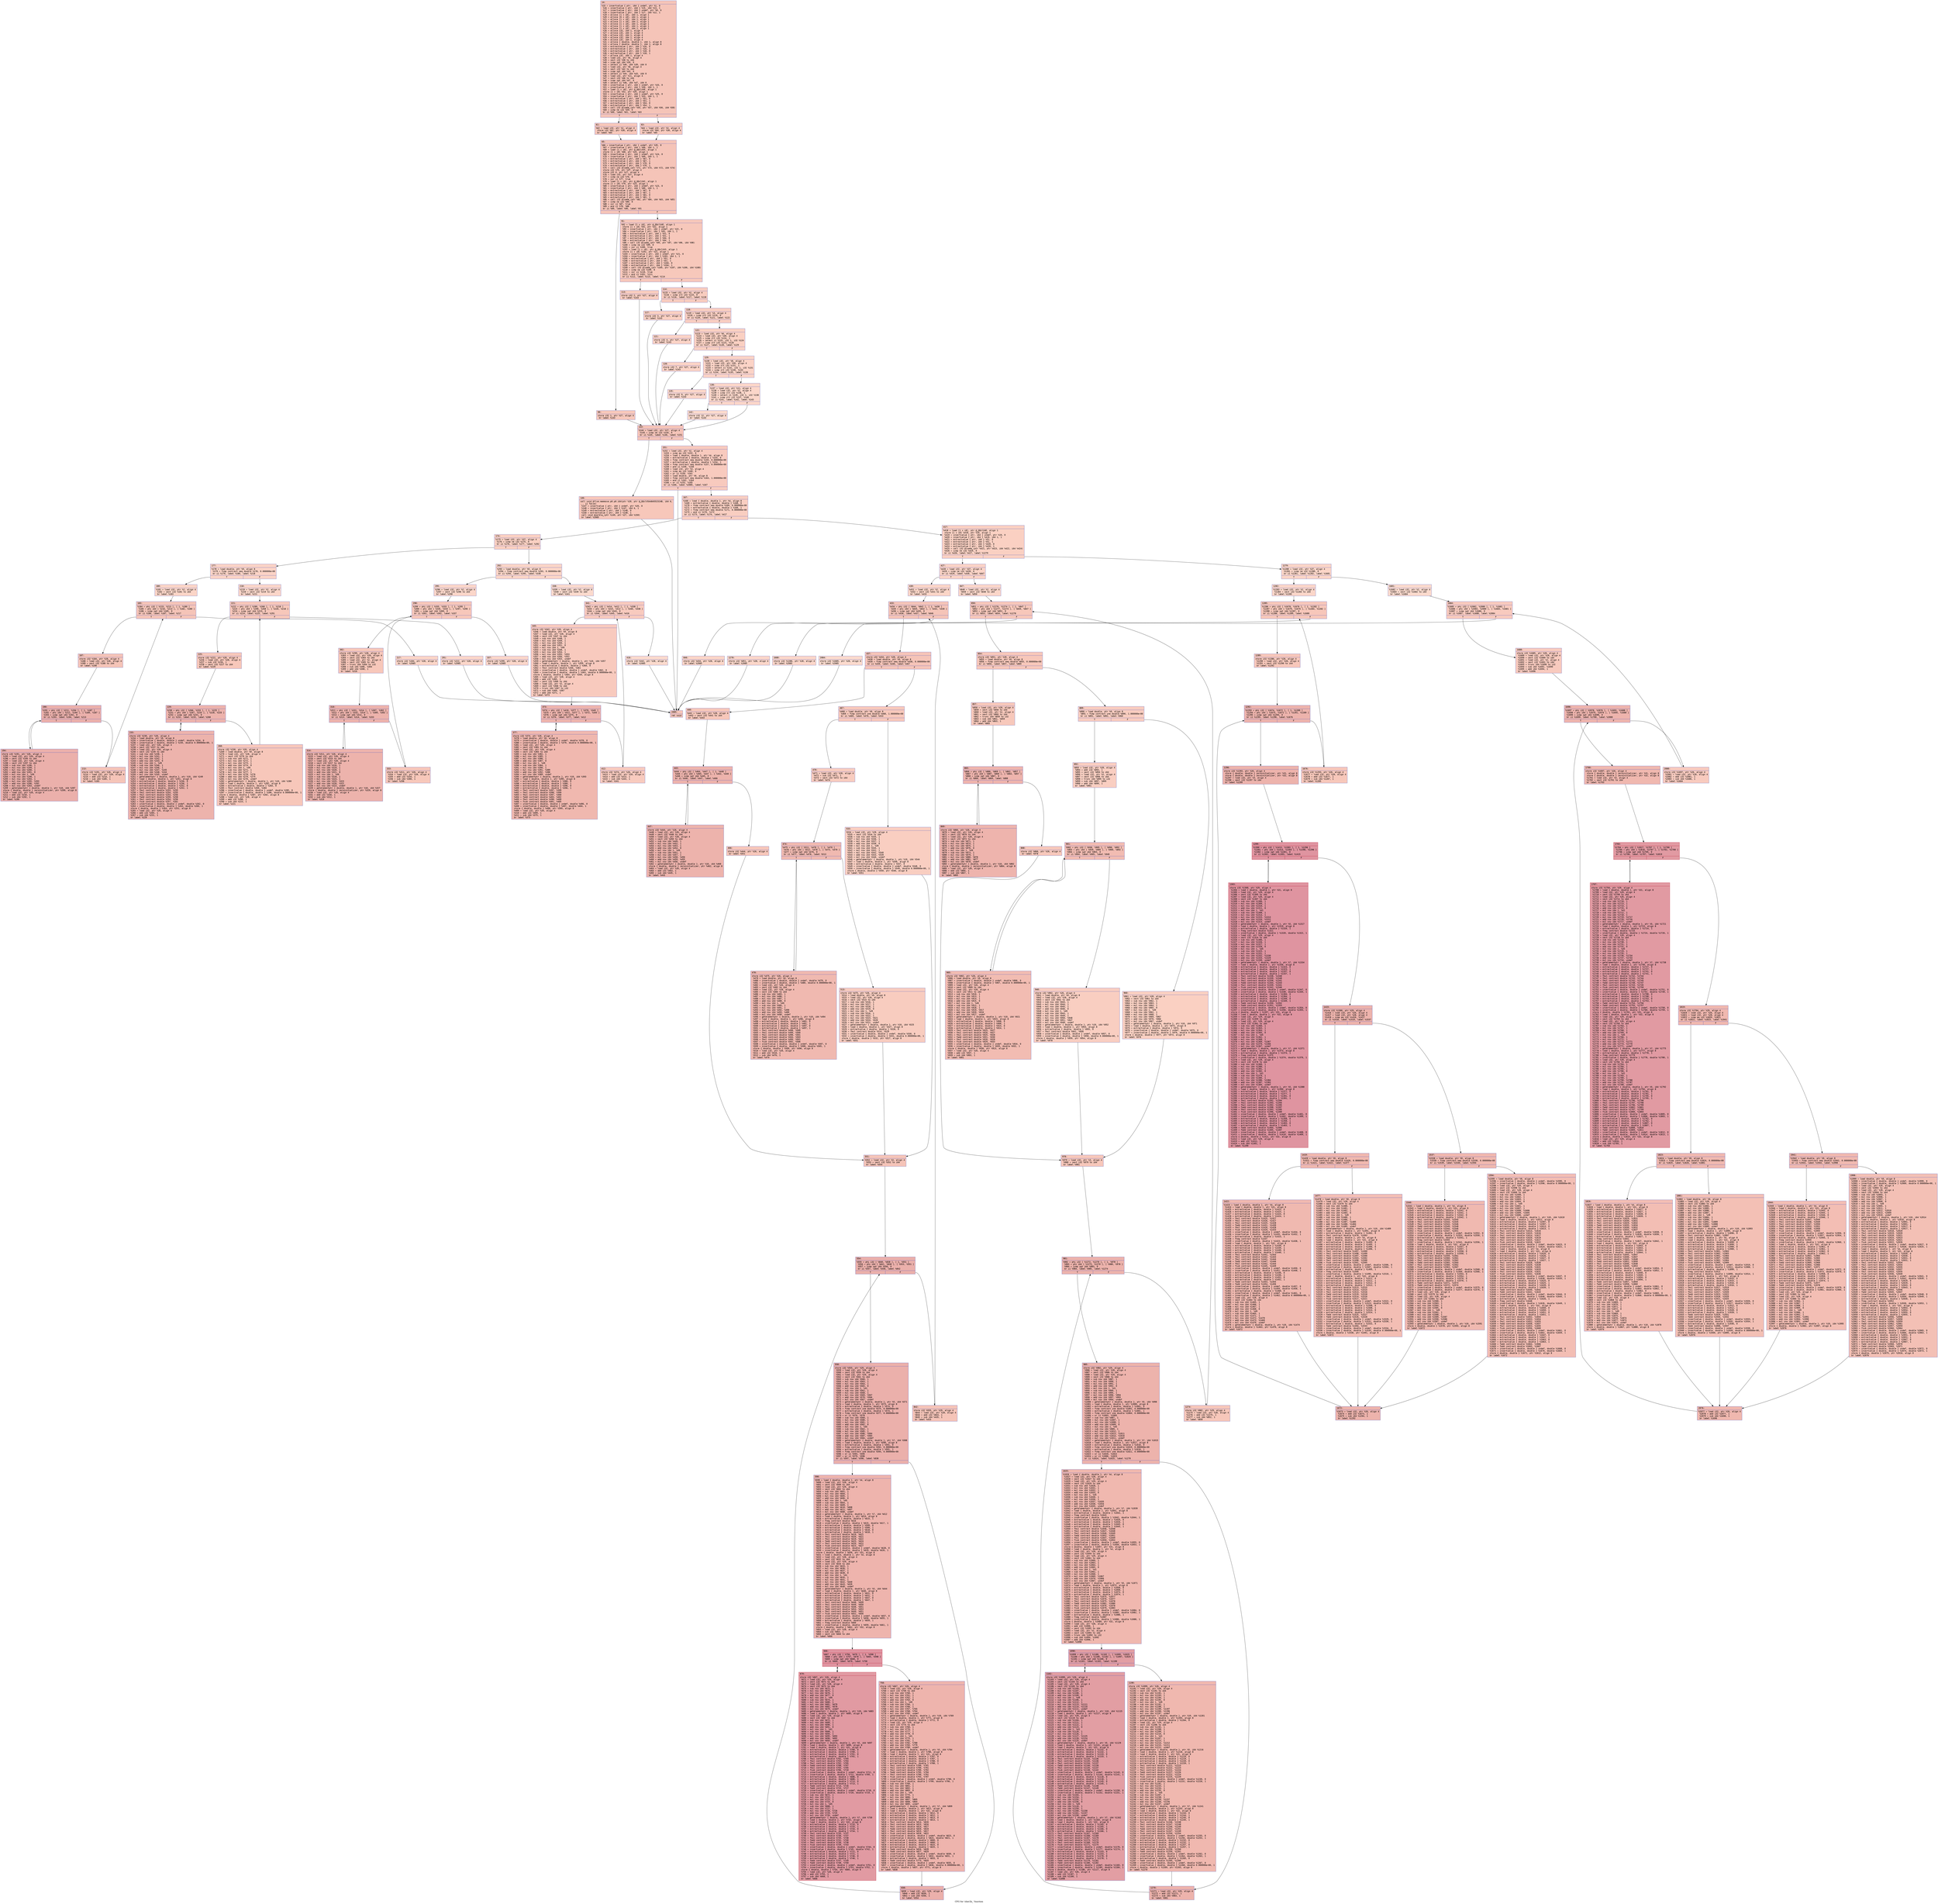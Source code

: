 digraph "CFG for 'zher2k_' function" {
	label="CFG for 'zher2k_' function";

	Node0x55ee108d9730 [shape=record,color="#3d50c3ff", style=filled, fillcolor="#e97a5f70" fontname="Courier",label="{14:\l|  %15 = insertvalue \{ ptr, i64 \} undef, ptr %1, 0\l  %16 = insertvalue \{ ptr, i64 \} %15, i64 %13, 1\l  %17 = insertvalue \{ ptr, i64 \} undef, ptr %0, 0\l  %18 = insertvalue \{ ptr, i64 \} %17, i64 %12, 1\l  %19 = alloca [1 x i8], i64 1, align 1\l  %20 = alloca [6 x i8], i64 1, align 1\l  %21 = alloca [1 x i8], i64 1, align 1\l  %22 = alloca [1 x i8], i64 1, align 1\l  %23 = alloca [1 x i8], i64 1, align 1\l  %24 = alloca [1 x i8], i64 1, align 1\l  %25 = alloca [1 x i8], i64 1, align 1\l  %26 = alloca i32, i64 1, align 4\l  %27 = alloca i32, i64 1, align 4\l  %28 = alloca i32, i64 1, align 4\l  %29 = alloca i32, i64 1, align 4\l  %30 = alloca i32, i64 1, align 4\l  %31 = alloca \{ double, double \}, i64 1, align 8\l  %32 = alloca \{ double, double \}, i64 1, align 8\l  %33 = extractvalue \{ ptr, i64 \} %16, 0\l  %34 = extractvalue \{ ptr, i64 \} %16, 1\l  %35 = extractvalue \{ ptr, i64 \} %18, 0\l  %36 = extractvalue \{ ptr, i64 \} %18, 1\l  %37 = alloca i32, i64 1, align 4\l  %38 = load i32, ptr %6, align 4\l  %39 = sext i32 %38 to i64\l  %40 = icmp sgt i64 %39, 0\l  %41 = select i1 %40, i64 %39, i64 0\l  %42 = load i32, ptr %8, align 4\l  %43 = sext i32 %42 to i64\l  %44 = icmp sgt i64 %43, 0\l  %45 = select i1 %44, i64 %43, i64 0\l  %46 = load i32, ptr %11, align 4\l  %47 = sext i32 %46 to i64\l  %48 = icmp sgt i64 %47, 0\l  %49 = select i1 %48, i64 %47, i64 0\l  %50 = insertvalue \{ ptr, i64 \} undef, ptr %33, 0\l  %51 = insertvalue \{ ptr, i64 \} %50, i64 1, 1\l  %52 = load [1 x i8], ptr @_QQclX4E, align 1\l  store [1 x i8] %52, ptr %25, align 1\l  %53 = insertvalue \{ ptr, i64 \} undef, ptr %25, 0\l  %54 = insertvalue \{ ptr, i64 \} %53, i64 1, 1\l  %55 = extractvalue \{ ptr, i64 \} %51, 0\l  %56 = extractvalue \{ ptr, i64 \} %51, 1\l  %57 = extractvalue \{ ptr, i64 \} %54, 0\l  %58 = extractvalue \{ ptr, i64 \} %54, 1\l  %59 = call i32 @lsame_(ptr %55, ptr %57, i64 %56, i64 %58)\l  %60 = icmp ne i32 %59, 0\l  br i1 %60, label %61, label %63\l|{<s0>T|<s1>F}}"];
	Node0x55ee108d9730:s0 -> Node0x55ee108db9a0[tooltip="14 -> 61\nProbability 62.50%" ];
	Node0x55ee108d9730:s1 -> Node0x55ee108db9f0[tooltip="14 -> 63\nProbability 37.50%" ];
	Node0x55ee108db9a0 [shape=record,color="#3d50c3ff", style=filled, fillcolor="#ec7f6370" fontname="Courier",label="{61:\l|  %62 = load i32, ptr %2, align 4\l  store i32 %62, ptr %30, align 4\l  br label %65\l}"];
	Node0x55ee108db9a0 -> Node0x55ee108dbc10[tooltip="61 -> 65\nProbability 100.00%" ];
	Node0x55ee108db9f0 [shape=record,color="#3d50c3ff", style=filled, fillcolor="#ef886b70" fontname="Courier",label="{63:\l|  %64 = load i32, ptr %3, align 4\l  store i32 %64, ptr %30, align 4\l  br label %65\l}"];
	Node0x55ee108db9f0 -> Node0x55ee108dbc10[tooltip="63 -> 65\nProbability 100.00%" ];
	Node0x55ee108dbc10 [shape=record,color="#3d50c3ff", style=filled, fillcolor="#e97a5f70" fontname="Courier",label="{65:\l|  %66 = insertvalue \{ ptr, i64 \} undef, ptr %35, 0\l  %67 = insertvalue \{ ptr, i64 \} %66, i64 1, 1\l  %68 = load [1 x i8], ptr @_QQclX55, align 1\l  store [1 x i8] %68, ptr %24, align 1\l  %69 = insertvalue \{ ptr, i64 \} undef, ptr %24, 0\l  %70 = insertvalue \{ ptr, i64 \} %69, i64 1, 1\l  %71 = extractvalue \{ ptr, i64 \} %67, 0\l  %72 = extractvalue \{ ptr, i64 \} %67, 1\l  %73 = extractvalue \{ ptr, i64 \} %70, 0\l  %74 = extractvalue \{ ptr, i64 \} %70, 1\l  %75 = call i32 @lsame_(ptr %71, ptr %73, i64 %72, i64 %74)\l  store i32 %75, ptr %37, align 4\l  store i32 0, ptr %27, align 4\l  %76 = load i32, ptr %37, align 4\l  %77 = icmp ne i32 %76, 0\l  %78 = xor i1 %77, true\l  %79 = load [1 x i8], ptr @_QQclX4C, align 1\l  store [1 x i8] %79, ptr %23, align 1\l  %80 = insertvalue \{ ptr, i64 \} undef, ptr %23, 0\l  %81 = insertvalue \{ ptr, i64 \} %80, i64 1, 1\l  %82 = extractvalue \{ ptr, i64 \} %67, 0\l  %83 = extractvalue \{ ptr, i64 \} %67, 1\l  %84 = extractvalue \{ ptr, i64 \} %81, 0\l  %85 = extractvalue \{ ptr, i64 \} %81, 1\l  %86 = call i32 @lsame_(ptr %82, ptr %84, i64 %83, i64 %85)\l  %87 = icmp ne i32 %86, 0\l  %88 = xor i1 %87, true\l  %89 = and i1 %78, %88\l  br i1 %89, label %90, label %91\l|{<s0>T|<s1>F}}"];
	Node0x55ee108dbc10:s0 -> Node0x55ee108dd070[tooltip="65 -> 90\nProbability 50.00%" ];
	Node0x55ee108dbc10:s1 -> Node0x55ee108dd0c0[tooltip="65 -> 91\nProbability 50.00%" ];
	Node0x55ee108dd070 [shape=record,color="#3d50c3ff", style=filled, fillcolor="#ed836670" fontname="Courier",label="{90:\l|  store i32 1, ptr %27, align 4\l  br label %143\l}"];
	Node0x55ee108dd070 -> Node0x55ee108dd260[tooltip="90 -> 143\nProbability 100.00%" ];
	Node0x55ee108dd0c0 [shape=record,color="#3d50c3ff", style=filled, fillcolor="#ed836670" fontname="Courier",label="{91:\l|  %92 = load [1 x i8], ptr @_QQclX4E, align 1\l  store [1 x i8] %92, ptr %22, align 1\l  %93 = insertvalue \{ ptr, i64 \} undef, ptr %22, 0\l  %94 = insertvalue \{ ptr, i64 \} %93, i64 1, 1\l  %95 = extractvalue \{ ptr, i64 \} %51, 0\l  %96 = extractvalue \{ ptr, i64 \} %51, 1\l  %97 = extractvalue \{ ptr, i64 \} %94, 0\l  %98 = extractvalue \{ ptr, i64 \} %94, 1\l  %99 = call i32 @lsame_(ptr %95, ptr %97, i64 %96, i64 %98)\l  %100 = icmp ne i32 %99, 0\l  %101 = xor i1 %100, true\l  %102 = load [1 x i8], ptr @_QQclX43, align 1\l  store [1 x i8] %102, ptr %21, align 1\l  %103 = insertvalue \{ ptr, i64 \} undef, ptr %21, 0\l  %104 = insertvalue \{ ptr, i64 \} %103, i64 1, 1\l  %105 = extractvalue \{ ptr, i64 \} %51, 0\l  %106 = extractvalue \{ ptr, i64 \} %51, 1\l  %107 = extractvalue \{ ptr, i64 \} %104, 0\l  %108 = extractvalue \{ ptr, i64 \} %104, 1\l  %109 = call i32 @lsame_(ptr %105, ptr %107, i64 %106, i64 %108)\l  %110 = icmp ne i32 %109, 0\l  %111 = xor i1 %110, true\l  %112 = and i1 %101, %111\l  br i1 %112, label %113, label %114\l|{<s0>T|<s1>F}}"];
	Node0x55ee108dd0c0:s0 -> Node0x55ee108dea10[tooltip="91 -> 113\nProbability 50.00%" ];
	Node0x55ee108dd0c0:s1 -> Node0x55ee108dea60[tooltip="91 -> 114\nProbability 50.00%" ];
	Node0x55ee108dea10 [shape=record,color="#3d50c3ff", style=filled, fillcolor="#f08b6e70" fontname="Courier",label="{113:\l|  store i32 2, ptr %27, align 4\l  br label %143\l}"];
	Node0x55ee108dea10 -> Node0x55ee108dd260[tooltip="113 -> 143\nProbability 100.00%" ];
	Node0x55ee108dea60 [shape=record,color="#3d50c3ff", style=filled, fillcolor="#f08b6e70" fontname="Courier",label="{114:\l|  %115 = load i32, ptr %2, align 4\l  %116 = icmp slt i32 %115, 0\l  br i1 %116, label %117, label %118\l|{<s0>T|<s1>F}}"];
	Node0x55ee108dea60:s0 -> Node0x55ee108ded80[tooltip="114 -> 117\nProbability 37.50%" ];
	Node0x55ee108dea60:s1 -> Node0x55ee108dedd0[tooltip="114 -> 118\nProbability 62.50%" ];
	Node0x55ee108ded80 [shape=record,color="#3d50c3ff", style=filled, fillcolor="#f3947570" fontname="Courier",label="{117:\l|  store i32 3, ptr %27, align 4\l  br label %143\l}"];
	Node0x55ee108ded80 -> Node0x55ee108dd260[tooltip="117 -> 143\nProbability 100.00%" ];
	Node0x55ee108dedd0 [shape=record,color="#3d50c3ff", style=filled, fillcolor="#f2907270" fontname="Courier",label="{118:\l|  %119 = load i32, ptr %3, align 4\l  %120 = icmp slt i32 %119, 0\l  br i1 %120, label %121, label %122\l|{<s0>T|<s1>F}}"];
	Node0x55ee108dedd0:s0 -> Node0x55ee108df0f0[tooltip="118 -> 121\nProbability 37.50%" ];
	Node0x55ee108dedd0:s1 -> Node0x55ee108df140[tooltip="118 -> 122\nProbability 62.50%" ];
	Node0x55ee108df0f0 [shape=record,color="#3d50c3ff", style=filled, fillcolor="#f59c7d70" fontname="Courier",label="{121:\l|  store i32 4, ptr %27, align 4\l  br label %143\l}"];
	Node0x55ee108df0f0 -> Node0x55ee108dd260[tooltip="121 -> 143\nProbability 100.00%" ];
	Node0x55ee108df140 [shape=record,color="#3d50c3ff", style=filled, fillcolor="#f3947570" fontname="Courier",label="{122:\l|  %123 = load i32, ptr %6, align 4\l  %124 = load i32, ptr %30, align 4\l  %125 = icmp slt i32 %124, 1\l  %126 = select i1 %125, i32 1, i32 %124\l  %127 = icmp slt i32 %123, %126\l  br i1 %127, label %128, label %129\l|{<s0>T|<s1>F}}"];
	Node0x55ee108df140:s0 -> Node0x55ee108df620[tooltip="122 -> 128\nProbability 50.00%" ];
	Node0x55ee108df140:s1 -> Node0x55ee108df670[tooltip="122 -> 129\nProbability 50.00%" ];
	Node0x55ee108df620 [shape=record,color="#3d50c3ff", style=filled, fillcolor="#f59c7d70" fontname="Courier",label="{128:\l|  store i32 7, ptr %27, align 4\l  br label %143\l}"];
	Node0x55ee108df620 -> Node0x55ee108dd260[tooltip="128 -> 143\nProbability 100.00%" ];
	Node0x55ee108df670 [shape=record,color="#3d50c3ff", style=filled, fillcolor="#f59c7d70" fontname="Courier",label="{129:\l|  %130 = load i32, ptr %8, align 4\l  %131 = load i32, ptr %30, align 4\l  %132 = icmp slt i32 %131, 1\l  %133 = select i1 %132, i32 1, i32 %131\l  %134 = icmp slt i32 %130, %133\l  br i1 %134, label %135, label %136\l|{<s0>T|<s1>F}}"];
	Node0x55ee108df670:s0 -> Node0x55ee108dfb50[tooltip="129 -> 135\nProbability 50.00%" ];
	Node0x55ee108df670:s1 -> Node0x55ee108dfba0[tooltip="129 -> 136\nProbability 50.00%" ];
	Node0x55ee108dfb50 [shape=record,color="#3d50c3ff", style=filled, fillcolor="#f6a38570" fontname="Courier",label="{135:\l|  store i32 9, ptr %27, align 4\l  br label %143\l}"];
	Node0x55ee108dfb50 -> Node0x55ee108dd260[tooltip="135 -> 143\nProbability 100.00%" ];
	Node0x55ee108dfba0 [shape=record,color="#3d50c3ff", style=filled, fillcolor="#f6a38570" fontname="Courier",label="{136:\l|  %137 = load i32, ptr %11, align 4\l  %138 = load i32, ptr %2, align 4\l  %139 = icmp slt i32 %138, 1\l  %140 = select i1 %139, i32 1, i32 %138\l  %141 = icmp slt i32 %137, %140\l  br i1 %141, label %142, label %143\l|{<s0>T|<s1>F}}"];
	Node0x55ee108dfba0:s0 -> Node0x55ee108e0080[tooltip="136 -> 142\nProbability 50.00%" ];
	Node0x55ee108dfba0:s1 -> Node0x55ee108dd260[tooltip="136 -> 143\nProbability 50.00%" ];
	Node0x55ee108e0080 [shape=record,color="#3d50c3ff", style=filled, fillcolor="#f7ac8e70" fontname="Courier",label="{142:\l|  store i32 12, ptr %27, align 4\l  br label %143\l}"];
	Node0x55ee108e0080 -> Node0x55ee108dd260[tooltip="142 -> 143\nProbability 100.00%" ];
	Node0x55ee108dd260 [shape=record,color="#3d50c3ff", style=filled, fillcolor="#e97a5f70" fontname="Courier",label="{143:\l|  %144 = load i32, ptr %27, align 4\l  %145 = icmp ne i32 %144, 0\l  br i1 %145, label %146, label %151\l|{<s0>T|<s1>F}}"];
	Node0x55ee108dd260:s0 -> Node0x55ee108e03a0[tooltip="143 -> 146\nProbability 62.50%" ];
	Node0x55ee108dd260:s1 -> Node0x55ee108e03f0[tooltip="143 -> 151\nProbability 37.50%" ];
	Node0x55ee108e03a0 [shape=record,color="#3d50c3ff", style=filled, fillcolor="#ec7f6370" fontname="Courier",label="{146:\l|  call void @llvm.memmove.p0.p0.i64(ptr %20, ptr @_QQclX5A484552324B, i64 6,\l... i1 false)\l  %147 = insertvalue \{ ptr, i64 \} undef, ptr %20, 0\l  %148 = insertvalue \{ ptr, i64 \} %147, i64 6, 1\l  %149 = extractvalue \{ ptr, i64 \} %148, 0\l  %150 = extractvalue \{ ptr, i64 \} %148, 1\l  call void @xerbla_(ptr %149, ptr %27, i64 %150)\l  br label %2085\l}"];
	Node0x55ee108e03a0 -> Node0x55ee108e09f0[tooltip="146 -> 2085\nProbability 100.00%" ];
	Node0x55ee108e03f0 [shape=record,color="#3d50c3ff", style=filled, fillcolor="#ef886b70" fontname="Courier",label="{151:\l|  %152 = load i32, ptr %2, align 4\l  %153 = icmp eq i32 %152, 0\l  %154 = load \{ double, double \}, ptr %4, align 8\l  %155 = extractvalue \{ double, double \} %154, 0\l  %156 = fcmp contract oeq double %155, 0.000000e+00\l  %157 = extractvalue \{ double, double \} %154, 1\l  %158 = fcmp contract oeq double %157, 0.000000e+00\l  %159 = and i1 %156, %158\l  %160 = load i32, ptr %3, align 4\l  %161 = icmp eq i32 %160, 0\l  %162 = or i1 %159, %161\l  %163 = load double, ptr %9, align 8\l  %164 = fcmp contract oeq double %163, 1.000000e+00\l  %165 = and i1 %162, %164\l  %166 = or i1 %153, %165\l  br i1 %166, label %2085, label %167\l|{<s0>T|<s1>F}}"];
	Node0x55ee108e03f0:s0 -> Node0x55ee108e09f0[tooltip="151 -> 2085\nProbability 50.00%" ];
	Node0x55ee108e03f0:s1 -> Node0x55ee108ede80[tooltip="151 -> 167\nProbability 50.00%" ];
	Node0x55ee108ede80 [shape=record,color="#3d50c3ff", style=filled, fillcolor="#f2907270" fontname="Courier",label="{167:\l|  %168 = load \{ double, double \}, ptr %4, align 8\l  %169 = extractvalue \{ double, double \} %168, 0\l  %170 = fcmp contract oeq double %169, 0.000000e+00\l  %171 = extractvalue \{ double, double \} %168, 1\l  %172 = fcmp contract oeq double %171, 0.000000e+00\l  %173 = and i1 %170, %172\l  br i1 %173, label %174, label %417\l|{<s0>T|<s1>F}}"];
	Node0x55ee108ede80:s0 -> Node0x55ee108ee2d0[tooltip="167 -> 174\nProbability 50.00%" ];
	Node0x55ee108ede80:s1 -> Node0x55ee108ee320[tooltip="167 -> 417\nProbability 50.00%" ];
	Node0x55ee108ee2d0 [shape=record,color="#3d50c3ff", style=filled, fillcolor="#f3947570" fontname="Courier",label="{174:\l|  %175 = load i32, ptr %37, align 4\l  %176 = icmp ne i32 %175, 0\l  br i1 %176, label %177, label %292\l|{<s0>T|<s1>F}}"];
	Node0x55ee108ee2d0:s0 -> Node0x55ee108ee530[tooltip="174 -> 177\nProbability 62.50%" ];
	Node0x55ee108ee2d0:s1 -> Node0x55ee108ee580[tooltip="174 -> 292\nProbability 37.50%" ];
	Node0x55ee108ee530 [shape=record,color="#3d50c3ff", style=filled, fillcolor="#f59c7d70" fontname="Courier",label="{177:\l|  %178 = load double, ptr %9, align 8\l  %179 = fcmp contract oeq double %178, 0.000000e+00\l  br i1 %179, label %180, label %218\l|{<s0>T|<s1>F}}"];
	Node0x55ee108ee530:s0 -> Node0x55ee108ee790[tooltip="177 -> 180\nProbability 62.50%" ];
	Node0x55ee108ee530:s1 -> Node0x55ee108ee7e0[tooltip="177 -> 218\nProbability 37.50%" ];
	Node0x55ee108ee790 [shape=record,color="#3d50c3ff", style=filled, fillcolor="#f5a08170" fontname="Courier",label="{180:\l|  %181 = load i32, ptr %2, align 4\l  %182 = sext i32 %181 to i64\l  br label %183\l}"];
	Node0x55ee108ee790 -> Node0x55ee108ee9d0[tooltip="180 -> 183\nProbability 100.00%" ];
	Node0x55ee108ee9d0 [shape=record,color="#3d50c3ff", style=filled, fillcolor="#e97a5f70" fontname="Courier",label="{183:\l|  %184 = phi i32 [ %215, %213 ], [ 1, %180 ]\l  %185 = phi i64 [ %216, %213 ], [ %182, %180 ]\l  %186 = icmp sgt i64 %185, 0\l  br i1 %186, label %187, label %217\l|{<s0>T|<s1>F}}"];
	Node0x55ee108ee9d0:s0 -> Node0x55ee108eecf0[tooltip="183 -> 187\nProbability 96.88%" ];
	Node0x55ee108ee9d0:s1 -> Node0x55ee108eed40[tooltip="183 -> 217\nProbability 3.12%" ];
	Node0x55ee108eecf0 [shape=record,color="#3d50c3ff", style=filled, fillcolor="#e97a5f70" fontname="Courier",label="{187:\l|  store i32 %184, ptr %28, align 4\l  %188 = load i32, ptr %28, align 4\l  %189 = sext i32 %188 to i64\l  br label %190\l}"];
	Node0x55ee108eecf0 -> Node0x55ee108eefd0[tooltip="187 -> 190\nProbability 100.00%" ];
	Node0x55ee108eefd0 [shape=record,color="#3d50c3ff", style=filled, fillcolor="#d24b4070" fontname="Courier",label="{190:\l|  %191 = phi i32 [ %211, %194 ], [ 1, %187 ]\l  %192 = phi i64 [ %212, %194 ], [ %189, %187 ]\l  %193 = icmp sgt i64 %192, 0\l  br i1 %193, label %194, label %213\l|{<s0>T|<s1>F}}"];
	Node0x55ee108eefd0:s0 -> Node0x55ee108ef090[tooltip="190 -> 194\nProbability 96.88%" ];
	Node0x55ee108eefd0:s1 -> Node0x55ee108eea90[tooltip="190 -> 213\nProbability 3.12%" ];
	Node0x55ee108ef090 [shape=record,color="#3d50c3ff", style=filled, fillcolor="#d24b4070" fontname="Courier",label="{194:\l|  store i32 %191, ptr %26, align 4\l  %195 = load i32, ptr %26, align 4\l  %196 = sext i32 %195 to i64\l  %197 = load i32, ptr %28, align 4\l  %198 = sext i32 %197 to i64\l  %199 = sub nsw i64 %196, 1\l  %200 = mul nsw i64 %199, 1\l  %201 = mul nsw i64 %200, 1\l  %202 = add nsw i64 %201, 0\l  %203 = mul nsw i64 1, %49\l  %204 = sub nsw i64 %198, 1\l  %205 = mul nsw i64 %204, 1\l  %206 = mul nsw i64 %205, %203\l  %207 = add nsw i64 %206, %202\l  %208 = mul nsw i64 %203, undef\l  %209 = getelementptr \{ double, double \}, ptr %10, i64 %207\l  store \{ double, double \} zeroinitializer, ptr %209, align 8\l  %210 = load i32, ptr %26, align 4\l  %211 = add i32 %210, 1\l  %212 = sub i64 %192, 1\l  br label %190\l}"];
	Node0x55ee108ef090 -> Node0x55ee108eefd0[tooltip="194 -> 190\nProbability 100.00%" ];
	Node0x55ee108eea90 [shape=record,color="#3d50c3ff", style=filled, fillcolor="#e97a5f70" fontname="Courier",label="{213:\l|  store i32 %191, ptr %26, align 4\l  %214 = load i32, ptr %28, align 4\l  %215 = add i32 %214, 1\l  %216 = sub i64 %185, 1\l  br label %183\l}"];
	Node0x55ee108eea90 -> Node0x55ee108ee9d0[tooltip="213 -> 183\nProbability 100.00%" ];
	Node0x55ee108eed40 [shape=record,color="#3d50c3ff", style=filled, fillcolor="#f5a08170" fontname="Courier",label="{217:\l|  store i32 %184, ptr %28, align 4\l  br label %2085\l}"];
	Node0x55ee108eed40 -> Node0x55ee108e09f0[tooltip="217 -> 2085\nProbability 100.00%" ];
	Node0x55ee108ee7e0 [shape=record,color="#3d50c3ff", style=filled, fillcolor="#f6a38570" fontname="Courier",label="{218:\l|  %219 = load i32, ptr %2, align 4\l  %220 = sext i32 %219 to i64\l  br label %221\l}"];
	Node0x55ee108ee7e0 -> Node0x55ee108de5e0[tooltip="218 -> 221\nProbability 100.00%" ];
	Node0x55ee108de5e0 [shape=record,color="#3d50c3ff", style=filled, fillcolor="#ec7f6370" fontname="Courier",label="{221:\l|  %222 = phi i32 [ %289, %268 ], [ 1, %218 ]\l  %223 = phi i64 [ %290, %268 ], [ %220, %218 ]\l  %224 = icmp sgt i64 %223, 0\l  br i1 %224, label %225, label %291\l|{<s0>T|<s1>F}}"];
	Node0x55ee108de5e0:s0 -> Node0x55ee108f16f0[tooltip="221 -> 225\nProbability 96.88%" ];
	Node0x55ee108de5e0:s1 -> Node0x55ee108f1740[tooltip="221 -> 291\nProbability 3.12%" ];
	Node0x55ee108f16f0 [shape=record,color="#3d50c3ff", style=filled, fillcolor="#ec7f6370" fontname="Courier",label="{225:\l|  store i32 %222, ptr %28, align 4\l  %226 = load i32, ptr %28, align 4\l  %227 = sub i32 %226, 1\l  %228 = sext i32 %227 to i64\l  br label %229\l}"];
	Node0x55ee108f16f0 -> Node0x55ee108f1a60[tooltip="225 -> 229\nProbability 100.00%" ];
	Node0x55ee108f1a60 [shape=record,color="#3d50c3ff", style=filled, fillcolor="#d6524470" fontname="Courier",label="{229:\l|  %230 = phi i32 [ %266, %233 ], [ 1, %225 ]\l  %231 = phi i64 [ %267, %233 ], [ %228, %225 ]\l  %232 = icmp sgt i64 %231, 0\l  br i1 %232, label %233, label %268\l|{<s0>T|<s1>F}}"];
	Node0x55ee108f1a60:s0 -> Node0x55ee108f1b20[tooltip="229 -> 233\nProbability 96.88%" ];
	Node0x55ee108f1a60:s1 -> Node0x55ee108f1490[tooltip="229 -> 268\nProbability 3.12%" ];
	Node0x55ee108f1b20 [shape=record,color="#3d50c3ff", style=filled, fillcolor="#d6524470" fontname="Courier",label="{233:\l|  store i32 %230, ptr %26, align 4\l  %234 = load double, ptr %9, align 8\l  %235 = insertvalue \{ double, double \} undef, double %234, 0\l  %236 = insertvalue \{ double, double \} %235, double 0.000000e+00, 1\l  %237 = load i32, ptr %26, align 4\l  %238 = sext i32 %237 to i64\l  %239 = load i32, ptr %28, align 4\l  %240 = sext i32 %239 to i64\l  %241 = sub nsw i64 %238, 1\l  %242 = mul nsw i64 %241, 1\l  %243 = mul nsw i64 %242, 1\l  %244 = add nsw i64 %243, 0\l  %245 = mul nsw i64 1, %49\l  %246 = sub nsw i64 %240, 1\l  %247 = mul nsw i64 %246, 1\l  %248 = mul nsw i64 %247, %245\l  %249 = add nsw i64 %248, %244\l  %250 = mul nsw i64 %245, undef\l  %251 = getelementptr \{ double, double \}, ptr %10, i64 %249\l  %252 = load \{ double, double \}, ptr %251, align 8\l  %253 = extractvalue \{ double, double \} %236, 0\l  %254 = extractvalue \{ double, double \} %236, 1\l  %255 = extractvalue \{ double, double \} %252, 0\l  %256 = extractvalue \{ double, double \} %252, 1\l  %257 = fmul contract double %253, %255\l  %258 = fmul contract double %254, %255\l  %259 = fmul contract double %253, %256\l  %260 = fadd contract double %259, %258\l  %261 = fmul contract double %254, %256\l  %262 = fsub contract double %257, %261\l  %263 = insertvalue \{ double, double \} undef, double %262, 0\l  %264 = insertvalue \{ double, double \} %263, double %260, 1\l  store \{ double, double \} %264, ptr %251, align 8\l  %265 = load i32, ptr %26, align 4\l  %266 = add i32 %265, 1\l  %267 = sub i64 %231, 1\l  br label %229\l}"];
	Node0x55ee108f1b20 -> Node0x55ee108f1a60[tooltip="233 -> 229\nProbability 100.00%" ];
	Node0x55ee108f1490 [shape=record,color="#3d50c3ff", style=filled, fillcolor="#ec7f6370" fontname="Courier",label="{268:\l|  store i32 %230, ptr %26, align 4\l  %269 = load double, ptr %9, align 8\l  %270 = load i32, ptr %28, align 4\l  %271 = sext i32 %270 to i64\l  %272 = sub nsw i64 %271, 1\l  %273 = mul nsw i64 %272, 1\l  %274 = mul nsw i64 %273, 1\l  %275 = add nsw i64 %274, 0\l  %276 = mul nsw i64 1, %49\l  %277 = sub nsw i64 %271, 1\l  %278 = mul nsw i64 %277, 1\l  %279 = mul nsw i64 %278, %276\l  %280 = add nsw i64 %279, %275\l  %281 = mul nsw i64 %276, undef\l  %282 = getelementptr \{ double, double \}, ptr %10, i64 %280\l  %283 = load \{ double, double \}, ptr %282, align 8\l  %284 = extractvalue \{ double, double \} %283, 0\l  %285 = fmul contract double %269, %284\l  %286 = insertvalue \{ double, double \} undef, double %285, 0\l  %287 = insertvalue \{ double, double \} %286, double 0.000000e+00, 1\l  store \{ double, double \} %287, ptr %282, align 8\l  %288 = load i32, ptr %28, align 4\l  %289 = add i32 %288, 1\l  %290 = sub i64 %223, 1\l  br label %221\l}"];
	Node0x55ee108f1490 -> Node0x55ee108de5e0[tooltip="268 -> 221\nProbability 100.00%" ];
	Node0x55ee108f1740 [shape=record,color="#3d50c3ff", style=filled, fillcolor="#f6a38570" fontname="Courier",label="{291:\l|  store i32 %222, ptr %28, align 4\l  br label %2085\l}"];
	Node0x55ee108f1740 -> Node0x55ee108e09f0[tooltip="291 -> 2085\nProbability 100.00%" ];
	Node0x55ee108ee580 [shape=record,color="#3d50c3ff", style=filled, fillcolor="#f5a08170" fontname="Courier",label="{292:\l|  %293 = load double, ptr %9, align 8\l  %294 = fcmp contract oeq double %293, 0.000000e+00\l  br i1 %294, label %295, label %338\l|{<s0>T|<s1>F}}"];
	Node0x55ee108ee580:s0 -> Node0x55ee108f4320[tooltip="292 -> 295\nProbability 62.50%" ];
	Node0x55ee108ee580:s1 -> Node0x55ee108f4370[tooltip="292 -> 338\nProbability 37.50%" ];
	Node0x55ee108f4320 [shape=record,color="#3d50c3ff", style=filled, fillcolor="#f6a38570" fontname="Courier",label="{295:\l|  %296 = load i32, ptr %2, align 4\l  %297 = sext i32 %296 to i64\l  br label %298\l}"];
	Node0x55ee108f4320 -> Node0x55ee108f4560[tooltip="295 -> 298\nProbability 100.00%" ];
	Node0x55ee108f4560 [shape=record,color="#3d50c3ff", style=filled, fillcolor="#ec7f6370" fontname="Courier",label="{298:\l|  %299 = phi i32 [ %335, %333 ], [ 1, %295 ]\l  %300 = phi i64 [ %336, %333 ], [ %297, %295 ]\l  %301 = icmp sgt i64 %300, 0\l  br i1 %301, label %302, label %337\l|{<s0>T|<s1>F}}"];
	Node0x55ee108f4560:s0 -> Node0x55ee108f4880[tooltip="298 -> 302\nProbability 96.88%" ];
	Node0x55ee108f4560:s1 -> Node0x55ee108f48d0[tooltip="298 -> 337\nProbability 3.12%" ];
	Node0x55ee108f4880 [shape=record,color="#3d50c3ff", style=filled, fillcolor="#ec7f6370" fontname="Courier",label="{302:\l|  store i32 %299, ptr %28, align 4\l  %303 = load i32, ptr %28, align 4\l  %304 = sext i32 %303 to i64\l  %305 = load i32, ptr %2, align 4\l  %306 = sext i32 %305 to i64\l  %307 = trunc i64 %304 to i32\l  %308 = sub i64 %306, %304\l  %309 = add i64 %308, 1\l  br label %310\l}"];
	Node0x55ee108f4880 -> Node0x55ee108f4de0[tooltip="302 -> 310\nProbability 100.00%" ];
	Node0x55ee108f4de0 [shape=record,color="#3d50c3ff", style=filled, fillcolor="#d6524470" fontname="Courier",label="{310:\l|  %311 = phi i32 [ %331, %314 ], [ %307, %302 ]\l  %312 = phi i64 [ %332, %314 ], [ %309, %302 ]\l  %313 = icmp sgt i64 %312, 0\l  br i1 %313, label %314, label %333\l|{<s0>T|<s1>F}}"];
	Node0x55ee108f4de0:s0 -> Node0x55ee108f4ea0[tooltip="310 -> 314\nProbability 96.88%" ];
	Node0x55ee108f4de0:s1 -> Node0x55ee108f4620[tooltip="310 -> 333\nProbability 3.12%" ];
	Node0x55ee108f4ea0 [shape=record,color="#3d50c3ff", style=filled, fillcolor="#d6524470" fontname="Courier",label="{314:\l|  store i32 %311, ptr %26, align 4\l  %315 = load i32, ptr %26, align 4\l  %316 = sext i32 %315 to i64\l  %317 = load i32, ptr %28, align 4\l  %318 = sext i32 %317 to i64\l  %319 = sub nsw i64 %316, 1\l  %320 = mul nsw i64 %319, 1\l  %321 = mul nsw i64 %320, 1\l  %322 = add nsw i64 %321, 0\l  %323 = mul nsw i64 1, %49\l  %324 = sub nsw i64 %318, 1\l  %325 = mul nsw i64 %324, 1\l  %326 = mul nsw i64 %325, %323\l  %327 = add nsw i64 %326, %322\l  %328 = mul nsw i64 %323, undef\l  %329 = getelementptr \{ double, double \}, ptr %10, i64 %327\l  store \{ double, double \} zeroinitializer, ptr %329, align 8\l  %330 = load i32, ptr %26, align 4\l  %331 = add i32 %330, 1\l  %332 = sub i64 %312, 1\l  br label %310\l}"];
	Node0x55ee108f4ea0 -> Node0x55ee108f4de0[tooltip="314 -> 310\nProbability 100.00%" ];
	Node0x55ee108f4620 [shape=record,color="#3d50c3ff", style=filled, fillcolor="#ec7f6370" fontname="Courier",label="{333:\l|  store i32 %311, ptr %26, align 4\l  %334 = load i32, ptr %28, align 4\l  %335 = add i32 %334, 1\l  %336 = sub i64 %300, 1\l  br label %298\l}"];
	Node0x55ee108f4620 -> Node0x55ee108f4560[tooltip="333 -> 298\nProbability 100.00%" ];
	Node0x55ee108f48d0 [shape=record,color="#3d50c3ff", style=filled, fillcolor="#f6a38570" fontname="Courier",label="{337:\l|  store i32 %299, ptr %28, align 4\l  br label %2085\l}"];
	Node0x55ee108f48d0 -> Node0x55ee108e09f0[tooltip="337 -> 2085\nProbability 100.00%" ];
	Node0x55ee108f4370 [shape=record,color="#3d50c3ff", style=filled, fillcolor="#f7ac8e70" fontname="Courier",label="{338:\l|  %339 = load i32, ptr %2, align 4\l  %340 = sext i32 %339 to i64\l  br label %341\l}"];
	Node0x55ee108f4370 -> Node0x55ee108f61d0[tooltip="338 -> 341\nProbability 100.00%" ];
	Node0x55ee108f61d0 [shape=record,color="#3d50c3ff", style=filled, fillcolor="#ef886b70" fontname="Courier",label="{341:\l|  %342 = phi i32 [ %414, %412 ], [ 1, %338 ]\l  %343 = phi i64 [ %415, %412 ], [ %340, %338 ]\l  %344 = icmp sgt i64 %343, 0\l  br i1 %344, label %345, label %416\l|{<s0>T|<s1>F}}"];
	Node0x55ee108f61d0:s0 -> Node0x55ee108f64f0[tooltip="341 -> 345\nProbability 96.88%" ];
	Node0x55ee108f61d0:s1 -> Node0x55ee108f6540[tooltip="341 -> 416\nProbability 3.12%" ];
	Node0x55ee108f64f0 [shape=record,color="#3d50c3ff", style=filled, fillcolor="#ef886b70" fontname="Courier",label="{345:\l|  store i32 %342, ptr %28, align 4\l  %346 = load double, ptr %9, align 8\l  %347 = load i32, ptr %28, align 4\l  %348 = sext i32 %347 to i64\l  %349 = sub nsw i64 %348, 1\l  %350 = mul nsw i64 %349, 1\l  %351 = mul nsw i64 %350, 1\l  %352 = add nsw i64 %351, 0\l  %353 = mul nsw i64 1, %49\l  %354 = sub nsw i64 %348, 1\l  %355 = mul nsw i64 %354, 1\l  %356 = mul nsw i64 %355, %353\l  %357 = add nsw i64 %356, %352\l  %358 = mul nsw i64 %353, undef\l  %359 = getelementptr \{ double, double \}, ptr %10, i64 %357\l  %360 = load \{ double, double \}, ptr %359, align 8\l  %361 = extractvalue \{ double, double \} %360, 0\l  %362 = fmul contract double %346, %361\l  %363 = insertvalue \{ double, double \} undef, double %362, 0\l  %364 = insertvalue \{ double, double \} %363, double 0.000000e+00, 1\l  store \{ double, double \} %364, ptr %359, align 8\l  %365 = load i32, ptr %28, align 4\l  %366 = add i32 %365, 1\l  %367 = sext i32 %366 to i64\l  %368 = load i32, ptr %2, align 4\l  %369 = sext i32 %368 to i64\l  %370 = trunc i64 %367 to i32\l  %371 = sub i64 %369, %367\l  %372 = add i64 %371, 1\l  br label %373\l}"];
	Node0x55ee108f64f0 -> Node0x55ee108f7630[tooltip="345 -> 373\nProbability 100.00%" ];
	Node0x55ee108f7630 [shape=record,color="#3d50c3ff", style=filled, fillcolor="#d8564670" fontname="Courier",label="{373:\l|  %374 = phi i32 [ %410, %377 ], [ %370, %345 ]\l  %375 = phi i64 [ %411, %377 ], [ %372, %345 ]\l  %376 = icmp sgt i64 %375, 0\l  br i1 %376, label %377, label %412\l|{<s0>T|<s1>F}}"];
	Node0x55ee108f7630:s0 -> Node0x55ee108f76f0[tooltip="373 -> 377\nProbability 96.88%" ];
	Node0x55ee108f7630:s1 -> Node0x55ee108f6290[tooltip="373 -> 412\nProbability 3.12%" ];
	Node0x55ee108f76f0 [shape=record,color="#3d50c3ff", style=filled, fillcolor="#dc5d4a70" fontname="Courier",label="{377:\l|  store i32 %374, ptr %26, align 4\l  %378 = load double, ptr %9, align 8\l  %379 = insertvalue \{ double, double \} undef, double %378, 0\l  %380 = insertvalue \{ double, double \} %379, double 0.000000e+00, 1\l  %381 = load i32, ptr %26, align 4\l  %382 = sext i32 %381 to i64\l  %383 = load i32, ptr %28, align 4\l  %384 = sext i32 %383 to i64\l  %385 = sub nsw i64 %382, 1\l  %386 = mul nsw i64 %385, 1\l  %387 = mul nsw i64 %386, 1\l  %388 = add nsw i64 %387, 0\l  %389 = mul nsw i64 1, %49\l  %390 = sub nsw i64 %384, 1\l  %391 = mul nsw i64 %390, 1\l  %392 = mul nsw i64 %391, %389\l  %393 = add nsw i64 %392, %388\l  %394 = mul nsw i64 %389, undef\l  %395 = getelementptr \{ double, double \}, ptr %10, i64 %393\l  %396 = load \{ double, double \}, ptr %395, align 8\l  %397 = extractvalue \{ double, double \} %380, 0\l  %398 = extractvalue \{ double, double \} %380, 1\l  %399 = extractvalue \{ double, double \} %396, 0\l  %400 = extractvalue \{ double, double \} %396, 1\l  %401 = fmul contract double %397, %399\l  %402 = fmul contract double %398, %399\l  %403 = fmul contract double %397, %400\l  %404 = fadd contract double %403, %402\l  %405 = fmul contract double %398, %400\l  %406 = fsub contract double %401, %405\l  %407 = insertvalue \{ double, double \} undef, double %406, 0\l  %408 = insertvalue \{ double, double \} %407, double %404, 1\l  store \{ double, double \} %408, ptr %395, align 8\l  %409 = load i32, ptr %26, align 4\l  %410 = add i32 %409, 1\l  %411 = sub i64 %375, 1\l  br label %373\l}"];
	Node0x55ee108f76f0 -> Node0x55ee108f7630[tooltip="377 -> 373\nProbability 100.00%" ];
	Node0x55ee108f6290 [shape=record,color="#3d50c3ff", style=filled, fillcolor="#ef886b70" fontname="Courier",label="{412:\l|  store i32 %374, ptr %26, align 4\l  %413 = load i32, ptr %28, align 4\l  %414 = add i32 %413, 1\l  %415 = sub i64 %343, 1\l  br label %341\l}"];
	Node0x55ee108f6290 -> Node0x55ee108f61d0[tooltip="412 -> 341\nProbability 100.00%" ];
	Node0x55ee108f6540 [shape=record,color="#3d50c3ff", style=filled, fillcolor="#f7ac8e70" fontname="Courier",label="{416:\l|  store i32 %342, ptr %28, align 4\l  br label %2085\l}"];
	Node0x55ee108f6540 -> Node0x55ee108e09f0[tooltip="416 -> 2085\nProbability 100.00%" ];
	Node0x55ee108ee320 [shape=record,color="#3d50c3ff", style=filled, fillcolor="#f3947570" fontname="Courier",label="{417:\l|  %418 = load [1 x i8], ptr @_QQclX4E, align 1\l  store [1 x i8] %418, ptr %19, align 1\l  %419 = insertvalue \{ ptr, i64 \} undef, ptr %19, 0\l  %420 = insertvalue \{ ptr, i64 \} %419, i64 1, 1\l  %421 = extractvalue \{ ptr, i64 \} %51, 0\l  %422 = extractvalue \{ ptr, i64 \} %51, 1\l  %423 = extractvalue \{ ptr, i64 \} %420, 0\l  %424 = extractvalue \{ ptr, i64 \} %420, 1\l  %425 = call i32 @lsame_(ptr %421, ptr %423, i64 %422, i64 %424)\l  %426 = icmp ne i32 %425, 0\l  br i1 %426, label %427, label %1279\l|{<s0>T|<s1>F}}"];
	Node0x55ee108ee320:s0 -> Node0x55ee108f0ce0[tooltip="417 -> 427\nProbability 62.50%" ];
	Node0x55ee108ee320:s1 -> Node0x55ee108f0d30[tooltip="417 -> 1279\nProbability 37.50%" ];
	Node0x55ee108f0ce0 [shape=record,color="#3d50c3ff", style=filled, fillcolor="#f59c7d70" fontname="Courier",label="{427:\l|  %428 = load i32, ptr %37, align 4\l  %429 = icmp ne i32 %428, 0\l  br i1 %429, label %430, label %847\l|{<s0>T|<s1>F}}"];
	Node0x55ee108f0ce0:s0 -> Node0x55ee108f0f40[tooltip="427 -> 430\nProbability 62.50%" ];
	Node0x55ee108f0ce0:s1 -> Node0x55ee108f0f90[tooltip="427 -> 847\nProbability 37.50%" ];
	Node0x55ee108f0f40 [shape=record,color="#3d50c3ff", style=filled, fillcolor="#f5a08170" fontname="Courier",label="{430:\l|  %431 = load i32, ptr %2, align 4\l  %432 = sext i32 %431 to i64\l  br label %433\l}"];
	Node0x55ee108f0f40 -> Node0x55ee108fbe00[tooltip="430 -> 433\nProbability 100.00%" ];
	Node0x55ee108fbe00 [shape=record,color="#3d50c3ff", style=filled, fillcolor="#e97a5f70" fontname="Courier",label="{433:\l|  %434 = phi i32 [ %844, %842 ], [ 1, %430 ]\l  %435 = phi i64 [ %845, %842 ], [ %432, %430 ]\l  %436 = icmp sgt i64 %435, 0\l  br i1 %436, label %437, label %846\l|{<s0>T|<s1>F}}"];
	Node0x55ee108fbe00:s0 -> Node0x55ee108fc120[tooltip="433 -> 437\nProbability 96.88%" ];
	Node0x55ee108fbe00:s1 -> Node0x55ee108fc170[tooltip="433 -> 846\nProbability 3.12%" ];
	Node0x55ee108fc120 [shape=record,color="#3d50c3ff", style=filled, fillcolor="#e97a5f70" fontname="Courier",label="{437:\l|  store i32 %434, ptr %28, align 4\l  %438 = load double, ptr %9, align 8\l  %439 = fcmp contract oeq double %438, 0.000000e+00\l  br i1 %439, label %440, label %467\l|{<s0>T|<s1>F}}"];
	Node0x55ee108fc120:s0 -> Node0x55ee108fc420[tooltip="437 -> 440\nProbability 62.50%" ];
	Node0x55ee108fc120:s1 -> Node0x55ee108fc470[tooltip="437 -> 467\nProbability 37.50%" ];
	Node0x55ee108fc420 [shape=record,color="#3d50c3ff", style=filled, fillcolor="#ec7f6370" fontname="Courier",label="{440:\l|  %441 = load i32, ptr %28, align 4\l  %442 = sext i32 %441 to i64\l  br label %443\l}"];
	Node0x55ee108fc420 -> Node0x55ee108fc660[tooltip="440 -> 443\nProbability 100.00%" ];
	Node0x55ee108fc660 [shape=record,color="#3d50c3ff", style=filled, fillcolor="#d6524470" fontname="Courier",label="{443:\l|  %444 = phi i32 [ %464, %447 ], [ 1, %440 ]\l  %445 = phi i64 [ %465, %447 ], [ %442, %440 ]\l  %446 = icmp sgt i64 %445, 0\l  br i1 %446, label %447, label %466\l|{<s0>T|<s1>F}}"];
	Node0x55ee108fc660:s0 -> Node0x55ee108fc720[tooltip="443 -> 447\nProbability 96.88%" ];
	Node0x55ee108fc660:s1 -> Node0x55ee108fc980[tooltip="443 -> 466\nProbability 3.12%" ];
	Node0x55ee108fc720 [shape=record,color="#3d50c3ff", style=filled, fillcolor="#d6524470" fontname="Courier",label="{447:\l|  store i32 %444, ptr %26, align 4\l  %448 = load i32, ptr %26, align 4\l  %449 = sext i32 %448 to i64\l  %450 = load i32, ptr %28, align 4\l  %451 = sext i32 %450 to i64\l  %452 = sub nsw i64 %449, 1\l  %453 = mul nsw i64 %452, 1\l  %454 = mul nsw i64 %453, 1\l  %455 = add nsw i64 %454, 0\l  %456 = mul nsw i64 1, %49\l  %457 = sub nsw i64 %451, 1\l  %458 = mul nsw i64 %457, 1\l  %459 = mul nsw i64 %458, %456\l  %460 = add nsw i64 %459, %455\l  %461 = mul nsw i64 %456, undef\l  %462 = getelementptr \{ double, double \}, ptr %10, i64 %460\l  store \{ double, double \} zeroinitializer, ptr %462, align 8\l  %463 = load i32, ptr %26, align 4\l  %464 = add i32 %463, 1\l  %465 = sub i64 %445, 1\l  br label %443\l}"];
	Node0x55ee108fc720 -> Node0x55ee108fc660[tooltip="447 -> 443\nProbability 100.00%" ];
	Node0x55ee108fc980 [shape=record,color="#3d50c3ff", style=filled, fillcolor="#ec7f6370" fontname="Courier",label="{466:\l|  store i32 %444, ptr %26, align 4\l  br label %551\l}"];
	Node0x55ee108fc980 -> Node0x55ee108fd690[tooltip="466 -> 551\nProbability 100.00%" ];
	Node0x55ee108fc470 [shape=record,color="#3d50c3ff", style=filled, fillcolor="#ed836670" fontname="Courier",label="{467:\l|  %468 = load double, ptr %9, align 8\l  %469 = fcmp contract une double %468, 1.000000e+00\l  br i1 %469, label %470, label %533\l|{<s0>T|<s1>F}}"];
	Node0x55ee108fc470:s0 -> Node0x55ee108fd860[tooltip="467 -> 470\nProbability 62.50%" ];
	Node0x55ee108fc470:s1 -> Node0x55ee108fd8b0[tooltip="467 -> 533\nProbability 37.50%" ];
	Node0x55ee108fd860 [shape=record,color="#3d50c3ff", style=filled, fillcolor="#f08b6e70" fontname="Courier",label="{470:\l|  %471 = load i32, ptr %28, align 4\l  %472 = sub i32 %471, 1\l  %473 = sext i32 %472 to i64\l  br label %474\l}"];
	Node0x55ee108fd860 -> Node0x55ee108fdb30[tooltip="470 -> 474\nProbability 100.00%" ];
	Node0x55ee108fdb30 [shape=record,color="#3d50c3ff", style=filled, fillcolor="#de614d70" fontname="Courier",label="{474:\l|  %475 = phi i32 [ %511, %478 ], [ 1, %470 ]\l  %476 = phi i64 [ %512, %478 ], [ %473, %470 ]\l  %477 = icmp sgt i64 %476, 0\l  br i1 %477, label %478, label %513\l|{<s0>T|<s1>F}}"];
	Node0x55ee108fdb30:s0 -> Node0x55ee108fdbf0[tooltip="474 -> 478\nProbability 96.88%" ];
	Node0x55ee108fdb30:s1 -> Node0x55ee108fde50[tooltip="474 -> 513\nProbability 3.12%" ];
	Node0x55ee108fdbf0 [shape=record,color="#3d50c3ff", style=filled, fillcolor="#de614d70" fontname="Courier",label="{478:\l|  store i32 %475, ptr %26, align 4\l  %479 = load double, ptr %9, align 8\l  %480 = insertvalue \{ double, double \} undef, double %479, 0\l  %481 = insertvalue \{ double, double \} %480, double 0.000000e+00, 1\l  %482 = load i32, ptr %26, align 4\l  %483 = sext i32 %482 to i64\l  %484 = load i32, ptr %28, align 4\l  %485 = sext i32 %484 to i64\l  %486 = sub nsw i64 %483, 1\l  %487 = mul nsw i64 %486, 1\l  %488 = mul nsw i64 %487, 1\l  %489 = add nsw i64 %488, 0\l  %490 = mul nsw i64 1, %49\l  %491 = sub nsw i64 %485, 1\l  %492 = mul nsw i64 %491, 1\l  %493 = mul nsw i64 %492, %490\l  %494 = add nsw i64 %493, %489\l  %495 = mul nsw i64 %490, undef\l  %496 = getelementptr \{ double, double \}, ptr %10, i64 %494\l  %497 = load \{ double, double \}, ptr %496, align 8\l  %498 = extractvalue \{ double, double \} %481, 0\l  %499 = extractvalue \{ double, double \} %481, 1\l  %500 = extractvalue \{ double, double \} %497, 0\l  %501 = extractvalue \{ double, double \} %497, 1\l  %502 = fmul contract double %498, %500\l  %503 = fmul contract double %499, %500\l  %504 = fmul contract double %498, %501\l  %505 = fadd contract double %504, %503\l  %506 = fmul contract double %499, %501\l  %507 = fsub contract double %502, %506\l  %508 = insertvalue \{ double, double \} undef, double %507, 0\l  %509 = insertvalue \{ double, double \} %508, double %505, 1\l  store \{ double, double \} %509, ptr %496, align 8\l  %510 = load i32, ptr %26, align 4\l  %511 = add i32 %510, 1\l  %512 = sub i64 %476, 1\l  br label %474\l}"];
	Node0x55ee108fdbf0 -> Node0x55ee108fdb30[tooltip="478 -> 474\nProbability 100.00%" ];
	Node0x55ee108fde50 [shape=record,color="#3d50c3ff", style=filled, fillcolor="#f08b6e70" fontname="Courier",label="{513:\l|  store i32 %475, ptr %26, align 4\l  %514 = load double, ptr %9, align 8\l  %515 = load i32, ptr %28, align 4\l  %516 = sext i32 %515 to i64\l  %517 = sub nsw i64 %516, 1\l  %518 = mul nsw i64 %517, 1\l  %519 = mul nsw i64 %518, 1\l  %520 = add nsw i64 %519, 0\l  %521 = mul nsw i64 1, %49\l  %522 = sub nsw i64 %516, 1\l  %523 = mul nsw i64 %522, 1\l  %524 = mul nsw i64 %523, %521\l  %525 = add nsw i64 %524, %520\l  %526 = mul nsw i64 %521, undef\l  %527 = getelementptr \{ double, double \}, ptr %10, i64 %525\l  %528 = load \{ double, double \}, ptr %527, align 8\l  %529 = extractvalue \{ double, double \} %528, 0\l  %530 = fmul contract double %514, %529\l  %531 = insertvalue \{ double, double \} undef, double %530, 0\l  %532 = insertvalue \{ double, double \} %531, double 0.000000e+00, 1\l  store \{ double, double \} %532, ptr %527, align 8\l  br label %551\l}"];
	Node0x55ee108fde50 -> Node0x55ee108fd690[tooltip="513 -> 551\nProbability 100.00%" ];
	Node0x55ee108fd8b0 [shape=record,color="#3d50c3ff", style=filled, fillcolor="#f2907270" fontname="Courier",label="{533:\l|  %534 = load i32, ptr %28, align 4\l  %535 = sext i32 %534 to i64\l  %536 = sub nsw i64 %535, 1\l  %537 = mul nsw i64 %536, 1\l  %538 = mul nsw i64 %537, 1\l  %539 = add nsw i64 %538, 0\l  %540 = mul nsw i64 1, %49\l  %541 = sub nsw i64 %535, 1\l  %542 = mul nsw i64 %541, 1\l  %543 = mul nsw i64 %542, %540\l  %544 = add nsw i64 %543, %539\l  %545 = mul nsw i64 %540, undef\l  %546 = getelementptr \{ double, double \}, ptr %10, i64 %544\l  %547 = load \{ double, double \}, ptr %546, align 8\l  %548 = extractvalue \{ double, double \} %547, 0\l  %549 = insertvalue \{ double, double \} undef, double %548, 0\l  %550 = insertvalue \{ double, double \} %549, double 0.000000e+00, 1\l  store \{ double, double \} %550, ptr %546, align 8\l  br label %551\l}"];
	Node0x55ee108fd8b0 -> Node0x55ee108fd690[tooltip="533 -> 551\nProbability 100.00%" ];
	Node0x55ee108fd690 [shape=record,color="#3d50c3ff", style=filled, fillcolor="#e97a5f70" fontname="Courier",label="{551:\l|  %552 = load i32, ptr %3, align 4\l  %553 = sext i32 %552 to i64\l  br label %554\l}"];
	Node0x55ee108fd690 -> Node0x55ee10900c20[tooltip="551 -> 554\nProbability 100.00%" ];
	Node0x55ee10900c20 [shape=record,color="#3d50c3ff", style=filled, fillcolor="#d24b4070" fontname="Courier",label="{554:\l|  %555 = phi i32 [ %840, %838 ], [ 1, %551 ]\l  %556 = phi i64 [ %841, %838 ], [ %553, %551 ]\l  %557 = icmp sgt i64 %556, 0\l  br i1 %557, label %558, label %842\l|{<s0>T|<s1>F}}"];
	Node0x55ee10900c20:s0 -> Node0x55ee10900f40[tooltip="554 -> 558\nProbability 96.88%" ];
	Node0x55ee10900c20:s1 -> Node0x55ee108fbec0[tooltip="554 -> 842\nProbability 3.12%" ];
	Node0x55ee10900f40 [shape=record,color="#3d50c3ff", style=filled, fillcolor="#d24b4070" fontname="Courier",label="{558:\l|  store i32 %555, ptr %29, align 4\l  %559 = load i32, ptr %28, align 4\l  %560 = sext i32 %559 to i64\l  %561 = load i32, ptr %29, align 4\l  %562 = sext i32 %561 to i64\l  %563 = sub nsw i64 %560, 1\l  %564 = mul nsw i64 %563, 1\l  %565 = mul nsw i64 %564, 1\l  %566 = add nsw i64 %565, 0\l  %567 = mul nsw i64 1, %41\l  %568 = sub nsw i64 %562, 1\l  %569 = mul nsw i64 %568, 1\l  %570 = mul nsw i64 %569, %567\l  %571 = add nsw i64 %570, %566\l  %572 = mul nsw i64 %567, undef\l  %573 = getelementptr \{ double, double \}, ptr %5, i64 %571\l  %574 = load \{ double, double \}, ptr %573, align 8\l  %575 = extractvalue \{ double, double \} %574, 0\l  %576 = fcmp contract une double %575, 0.000000e+00\l  %577 = extractvalue \{ double, double \} %574, 1\l  %578 = fcmp contract une double %577, 0.000000e+00\l  %579 = or i1 %576, %578\l  %580 = sub nsw i64 %560, 1\l  %581 = mul nsw i64 %580, 1\l  %582 = mul nsw i64 %581, 1\l  %583 = add nsw i64 %582, 0\l  %584 = mul nsw i64 1, %45\l  %585 = sub nsw i64 %562, 1\l  %586 = mul nsw i64 %585, 1\l  %587 = mul nsw i64 %586, %584\l  %588 = add nsw i64 %587, %583\l  %589 = mul nsw i64 %584, undef\l  %590 = getelementptr \{ double, double \}, ptr %7, i64 %588\l  %591 = load \{ double, double \}, ptr %590, align 8\l  %592 = extractvalue \{ double, double \} %591, 0\l  %593 = fcmp contract une double %592, 0.000000e+00\l  %594 = extractvalue \{ double, double \} %591, 1\l  %595 = fcmp contract une double %594, 0.000000e+00\l  %596 = or i1 %593, %595\l  %597 = or i1 %579, %596\l  br i1 %597, label %598, label %838\l|{<s0>T|<s1>F}}"];
	Node0x55ee10900f40:s0 -> Node0x55ee10902670[tooltip="558 -> 598\nProbability 50.00%" ];
	Node0x55ee10900f40:s1 -> Node0x55ee10900ce0[tooltip="558 -> 838\nProbability 50.00%" ];
	Node0x55ee10902670 [shape=record,color="#3d50c3ff", style=filled, fillcolor="#d8564670" fontname="Courier",label="{598:\l|  %599 = load \{ double, double \}, ptr %4, align 8\l  %600 = load i32, ptr %28, align 4\l  %601 = sext i32 %600 to i64\l  %602 = load i32, ptr %29, align 4\l  %603 = sext i32 %602 to i64\l  %604 = sub nsw i64 %601, 1\l  %605 = mul nsw i64 %604, 1\l  %606 = mul nsw i64 %605, 1\l  %607 = add nsw i64 %606, 0\l  %608 = mul nsw i64 1, %45\l  %609 = sub nsw i64 %603, 1\l  %610 = mul nsw i64 %609, 1\l  %611 = mul nsw i64 %610, %608\l  %612 = add nsw i64 %611, %607\l  %613 = mul nsw i64 %608, undef\l  %614 = getelementptr \{ double, double \}, ptr %7, i64 %612\l  %615 = load \{ double, double \}, ptr %614, align 8\l  %616 = extractvalue \{ double, double \} %615, 1\l  %617 = fneg contract double %616\l  %618 = insertvalue \{ double, double \} %615, double %617, 1\l  %619 = extractvalue \{ double, double \} %599, 0\l  %620 = extractvalue \{ double, double \} %599, 1\l  %621 = extractvalue \{ double, double \} %618, 0\l  %622 = extractvalue \{ double, double \} %618, 1\l  %623 = fmul contract double %619, %621\l  %624 = fmul contract double %620, %621\l  %625 = fmul contract double %619, %622\l  %626 = fadd contract double %625, %624\l  %627 = fmul contract double %620, %622\l  %628 = fsub contract double %623, %627\l  %629 = insertvalue \{ double, double \} undef, double %628, 0\l  %630 = insertvalue \{ double, double \} %629, double %626, 1\l  store \{ double, double \} %630, ptr %31, align 8\l  %631 = load \{ double, double \}, ptr %4, align 8\l  %632 = load i32, ptr %28, align 4\l  %633 = sext i32 %632 to i64\l  %634 = load i32, ptr %29, align 4\l  %635 = sext i32 %634 to i64\l  %636 = sub nsw i64 %633, 1\l  %637 = mul nsw i64 %636, 1\l  %638 = mul nsw i64 %637, 1\l  %639 = add nsw i64 %638, 0\l  %640 = mul nsw i64 1, %41\l  %641 = sub nsw i64 %635, 1\l  %642 = mul nsw i64 %641, 1\l  %643 = mul nsw i64 %642, %640\l  %644 = add nsw i64 %643, %639\l  %645 = mul nsw i64 %640, undef\l  %646 = getelementptr \{ double, double \}, ptr %5, i64 %644\l  %647 = load \{ double, double \}, ptr %646, align 8\l  %648 = extractvalue \{ double, double \} %631, 0\l  %649 = extractvalue \{ double, double \} %631, 1\l  %650 = extractvalue \{ double, double \} %647, 0\l  %651 = extractvalue \{ double, double \} %647, 1\l  %652 = fmul contract double %648, %650\l  %653 = fmul contract double %649, %650\l  %654 = fmul contract double %648, %651\l  %655 = fadd contract double %654, %653\l  %656 = fmul contract double %649, %651\l  %657 = fsub contract double %652, %656\l  %658 = insertvalue \{ double, double \} undef, double %657, 0\l  %659 = insertvalue \{ double, double \} %658, double %655, 1\l  %660 = extractvalue \{ double, double \} %659, 1\l  %661 = fneg contract double %660\l  %662 = insertvalue \{ double, double \} %659, double %661, 1\l  store \{ double, double \} %662, ptr %32, align 8\l  %663 = load i32, ptr %28, align 4\l  %664 = sub i32 %663, 1\l  %665 = sext i32 %664 to i64\l  br label %666\l}"];
	Node0x55ee10902670 -> Node0x55ee10904dd0[tooltip="598 -> 666\nProbability 100.00%" ];
	Node0x55ee10904dd0 [shape=record,color="#b70d28ff", style=filled, fillcolor="#b70d2870" fontname="Courier",label="{666:\l|  %667 = phi i32 [ %756, %670 ], [ 1, %598 ]\l  %668 = phi i64 [ %757, %670 ], [ %665, %598 ]\l  %669 = icmp sgt i64 %668, 0\l  br i1 %669, label %670, label %758\l|{<s0>T|<s1>F}}"];
	Node0x55ee10904dd0:s0 -> Node0x55ee10904e90[tooltip="666 -> 670\nProbability 96.88%" ];
	Node0x55ee10904dd0:s1 -> Node0x55ee109050f0[tooltip="666 -> 758\nProbability 3.12%" ];
	Node0x55ee10904e90 [shape=record,color="#b70d28ff", style=filled, fillcolor="#bb1b2c70" fontname="Courier",label="{670:\l|  store i32 %667, ptr %26, align 4\l  %671 = load i32, ptr %26, align 4\l  %672 = sext i32 %671 to i64\l  %673 = load i32, ptr %28, align 4\l  %674 = sext i32 %673 to i64\l  %675 = sub nsw i64 %672, 1\l  %676 = mul nsw i64 %675, 1\l  %677 = mul nsw i64 %676, 1\l  %678 = add nsw i64 %677, 0\l  %679 = mul nsw i64 1, %49\l  %680 = sub nsw i64 %674, 1\l  %681 = mul nsw i64 %680, 1\l  %682 = mul nsw i64 %681, %679\l  %683 = add nsw i64 %682, %678\l  %684 = mul nsw i64 %679, undef\l  %685 = getelementptr \{ double, double \}, ptr %10, i64 %683\l  %686 = load \{ double, double \}, ptr %685, align 8\l  %687 = load i32, ptr %29, align 4\l  %688 = sext i32 %687 to i64\l  %689 = sub nsw i64 %672, 1\l  %690 = mul nsw i64 %689, 1\l  %691 = mul nsw i64 %690, 1\l  %692 = add nsw i64 %691, 0\l  %693 = mul nsw i64 1, %41\l  %694 = sub nsw i64 %688, 1\l  %695 = mul nsw i64 %694, 1\l  %696 = mul nsw i64 %695, %693\l  %697 = add nsw i64 %696, %692\l  %698 = mul nsw i64 %693, undef\l  %699 = getelementptr \{ double, double \}, ptr %5, i64 %697\l  %700 = load \{ double, double \}, ptr %699, align 8\l  %701 = load \{ double, double \}, ptr %31, align 8\l  %702 = extractvalue \{ double, double \} %700, 0\l  %703 = extractvalue \{ double, double \} %700, 1\l  %704 = extractvalue \{ double, double \} %701, 0\l  %705 = extractvalue \{ double, double \} %701, 1\l  %706 = fmul contract double %702, %704\l  %707 = fmul contract double %703, %704\l  %708 = fmul contract double %702, %705\l  %709 = fadd contract double %708, %707\l  %710 = fmul contract double %703, %705\l  %711 = fsub contract double %706, %710\l  %712 = insertvalue \{ double, double \} undef, double %711, 0\l  %713 = insertvalue \{ double, double \} %712, double %709, 1\l  %714 = extractvalue \{ double, double \} %686, 0\l  %715 = extractvalue \{ double, double \} %686, 1\l  %716 = extractvalue \{ double, double \} %713, 0\l  %717 = extractvalue \{ double, double \} %713, 1\l  %718 = fadd contract double %714, %716\l  %719 = fadd contract double %715, %717\l  %720 = insertvalue \{ double, double \} undef, double %718, 0\l  %721 = insertvalue \{ double, double \} %720, double %719, 1\l  %722 = sub nsw i64 %672, 1\l  %723 = mul nsw i64 %722, 1\l  %724 = mul nsw i64 %723, 1\l  %725 = add nsw i64 %724, 0\l  %726 = mul nsw i64 1, %45\l  %727 = sub nsw i64 %688, 1\l  %728 = mul nsw i64 %727, 1\l  %729 = mul nsw i64 %728, %726\l  %730 = add nsw i64 %729, %725\l  %731 = mul nsw i64 %726, undef\l  %732 = getelementptr \{ double, double \}, ptr %7, i64 %730\l  %733 = load \{ double, double \}, ptr %732, align 8\l  %734 = load \{ double, double \}, ptr %32, align 8\l  %735 = extractvalue \{ double, double \} %733, 0\l  %736 = extractvalue \{ double, double \} %733, 1\l  %737 = extractvalue \{ double, double \} %734, 0\l  %738 = extractvalue \{ double, double \} %734, 1\l  %739 = fmul contract double %735, %737\l  %740 = fmul contract double %736, %737\l  %741 = fmul contract double %735, %738\l  %742 = fadd contract double %741, %740\l  %743 = fmul contract double %736, %738\l  %744 = fsub contract double %739, %743\l  %745 = insertvalue \{ double, double \} undef, double %744, 0\l  %746 = insertvalue \{ double, double \} %745, double %742, 1\l  %747 = extractvalue \{ double, double \} %721, 0\l  %748 = extractvalue \{ double, double \} %721, 1\l  %749 = extractvalue \{ double, double \} %746, 0\l  %750 = extractvalue \{ double, double \} %746, 1\l  %751 = fadd contract double %747, %749\l  %752 = fadd contract double %748, %750\l  %753 = insertvalue \{ double, double \} undef, double %751, 0\l  %754 = insertvalue \{ double, double \} %753, double %752, 1\l  store \{ double, double \} %754, ptr %685, align 8\l  %755 = load i32, ptr %26, align 4\l  %756 = add i32 %755, 1\l  %757 = sub i64 %668, 1\l  br label %666\l}"];
	Node0x55ee10904e90 -> Node0x55ee10904dd0[tooltip="670 -> 666\nProbability 100.00%" ];
	Node0x55ee109050f0 [shape=record,color="#3d50c3ff", style=filled, fillcolor="#d8564670" fontname="Courier",label="{758:\l|  store i32 %667, ptr %26, align 4\l  %759 = load i32, ptr %28, align 4\l  %760 = sext i32 %759 to i64\l  %761 = sub nsw i64 %760, 1\l  %762 = mul nsw i64 %761, 1\l  %763 = mul nsw i64 %762, 1\l  %764 = add nsw i64 %763, 0\l  %765 = mul nsw i64 1, %49\l  %766 = sub nsw i64 %760, 1\l  %767 = mul nsw i64 %766, 1\l  %768 = mul nsw i64 %767, %765\l  %769 = add nsw i64 %768, %764\l  %770 = mul nsw i64 %765, undef\l  %771 = getelementptr \{ double, double \}, ptr %10, i64 %769\l  %772 = load \{ double, double \}, ptr %771, align 8\l  %773 = extractvalue \{ double, double \} %772, 0\l  %774 = load i32, ptr %29, align 4\l  %775 = sext i32 %774 to i64\l  %776 = sub nsw i64 %760, 1\l  %777 = mul nsw i64 %776, 1\l  %778 = mul nsw i64 %777, 1\l  %779 = add nsw i64 %778, 0\l  %780 = mul nsw i64 1, %41\l  %781 = sub nsw i64 %775, 1\l  %782 = mul nsw i64 %781, 1\l  %783 = mul nsw i64 %782, %780\l  %784 = add nsw i64 %783, %779\l  %785 = mul nsw i64 %780, undef\l  %786 = getelementptr \{ double, double \}, ptr %5, i64 %784\l  %787 = load \{ double, double \}, ptr %786, align 8\l  %788 = load \{ double, double \}, ptr %31, align 8\l  %789 = extractvalue \{ double, double \} %787, 0\l  %790 = extractvalue \{ double, double \} %787, 1\l  %791 = extractvalue \{ double, double \} %788, 0\l  %792 = extractvalue \{ double, double \} %788, 1\l  %793 = fmul contract double %789, %791\l  %794 = fmul contract double %790, %791\l  %795 = fmul contract double %789, %792\l  %796 = fadd contract double %795, %794\l  %797 = fmul contract double %790, %792\l  %798 = fsub contract double %793, %797\l  %799 = insertvalue \{ double, double \} undef, double %798, 0\l  %800 = insertvalue \{ double, double \} %799, double %796, 1\l  %801 = sub nsw i64 %760, 1\l  %802 = mul nsw i64 %801, 1\l  %803 = mul nsw i64 %802, 1\l  %804 = add nsw i64 %803, 0\l  %805 = mul nsw i64 1, %45\l  %806 = sub nsw i64 %775, 1\l  %807 = mul nsw i64 %806, 1\l  %808 = mul nsw i64 %807, %805\l  %809 = add nsw i64 %808, %804\l  %810 = mul nsw i64 %805, undef\l  %811 = getelementptr \{ double, double \}, ptr %7, i64 %809\l  %812 = load \{ double, double \}, ptr %811, align 8\l  %813 = load \{ double, double \}, ptr %32, align 8\l  %814 = extractvalue \{ double, double \} %812, 0\l  %815 = extractvalue \{ double, double \} %812, 1\l  %816 = extractvalue \{ double, double \} %813, 0\l  %817 = extractvalue \{ double, double \} %813, 1\l  %818 = fmul contract double %814, %816\l  %819 = fmul contract double %815, %816\l  %820 = fmul contract double %814, %817\l  %821 = fadd contract double %820, %819\l  %822 = fmul contract double %815, %817\l  %823 = fsub contract double %818, %822\l  %824 = insertvalue \{ double, double \} undef, double %823, 0\l  %825 = insertvalue \{ double, double \} %824, double %821, 1\l  %826 = extractvalue \{ double, double \} %800, 0\l  %827 = extractvalue \{ double, double \} %800, 1\l  %828 = extractvalue \{ double, double \} %825, 0\l  %829 = extractvalue \{ double, double \} %825, 1\l  %830 = fadd contract double %826, %828\l  %831 = fadd contract double %827, %829\l  %832 = insertvalue \{ double, double \} undef, double %830, 0\l  %833 = insertvalue \{ double, double \} %832, double %831, 1\l  %834 = extractvalue \{ double, double \} %833, 0\l  %835 = fadd contract double %773, %834\l  %836 = insertvalue \{ double, double \} undef, double %835, 0\l  %837 = insertvalue \{ double, double \} %836, double 0.000000e+00, 1\l  store \{ double, double \} %837, ptr %771, align 8\l  br label %838\l}"];
	Node0x55ee109050f0 -> Node0x55ee10900ce0[tooltip="758 -> 838\nProbability 100.00%" ];
	Node0x55ee10900ce0 [shape=record,color="#3d50c3ff", style=filled, fillcolor="#d24b4070" fontname="Courier",label="{838:\l|  %839 = load i32, ptr %29, align 4\l  %840 = add i32 %839, 1\l  %841 = sub i64 %556, 1\l  br label %554\l}"];
	Node0x55ee10900ce0 -> Node0x55ee10900c20[tooltip="838 -> 554\nProbability 100.00%" ];
	Node0x55ee108fbec0 [shape=record,color="#3d50c3ff", style=filled, fillcolor="#e97a5f70" fontname="Courier",label="{842:\l|  store i32 %555, ptr %29, align 4\l  %843 = load i32, ptr %28, align 4\l  %844 = add i32 %843, 1\l  %845 = sub i64 %435, 1\l  br label %433\l}"];
	Node0x55ee108fbec0 -> Node0x55ee108fbe00[tooltip="842 -> 433\nProbability 100.00%" ];
	Node0x55ee108fc170 [shape=record,color="#3d50c3ff", style=filled, fillcolor="#f5a08170" fontname="Courier",label="{846:\l|  store i32 %434, ptr %28, align 4\l  br label %2085\l}"];
	Node0x55ee108fc170 -> Node0x55ee108e09f0[tooltip="846 -> 2085\nProbability 100.00%" ];
	Node0x55ee108f0f90 [shape=record,color="#3d50c3ff", style=filled, fillcolor="#f6a38570" fontname="Courier",label="{847:\l|  %848 = load i32, ptr %2, align 4\l  %849 = sext i32 %848 to i64\l  br label %850\l}"];
	Node0x55ee108f0f90 -> Node0x55ee108fadd0[tooltip="847 -> 850\nProbability 100.00%" ];
	Node0x55ee108fadd0 [shape=record,color="#3d50c3ff", style=filled, fillcolor="#ec7f6370" fontname="Courier",label="{850:\l|  %851 = phi i32 [ %1276, %1274 ], [ 1, %847 ]\l  %852 = phi i64 [ %1277, %1274 ], [ %849, %847 ]\l  %853 = icmp sgt i64 %852, 0\l  br i1 %853, label %854, label %1278\l|{<s0>T|<s1>F}}"];
	Node0x55ee108fadd0:s0 -> Node0x55ee108fb0f0[tooltip="850 -> 854\nProbability 96.88%" ];
	Node0x55ee108fadd0:s1 -> Node0x55ee108fb140[tooltip="850 -> 1278\nProbability 3.12%" ];
	Node0x55ee108fb0f0 [shape=record,color="#3d50c3ff", style=filled, fillcolor="#ec7f6370" fontname="Courier",label="{854:\l|  store i32 %851, ptr %28, align 4\l  %855 = load double, ptr %9, align 8\l  %856 = fcmp contract oeq double %855, 0.000000e+00\l  br i1 %856, label %857, label %889\l|{<s0>T|<s1>F}}"];
	Node0x55ee108fb0f0:s0 -> Node0x55ee108fb3f0[tooltip="854 -> 857\nProbability 62.50%" ];
	Node0x55ee108fb0f0:s1 -> Node0x55ee108fb440[tooltip="854 -> 889\nProbability 37.50%" ];
	Node0x55ee108fb3f0 [shape=record,color="#3d50c3ff", style=filled, fillcolor="#ed836670" fontname="Courier",label="{857:\l|  %858 = load i32, ptr %28, align 4\l  %859 = sext i32 %858 to i64\l  %860 = load i32, ptr %2, align 4\l  %861 = sext i32 %860 to i64\l  %862 = trunc i64 %859 to i32\l  %863 = sub i64 %861, %859\l  %864 = add i64 %863, 1\l  br label %865\l}"];
	Node0x55ee108fb3f0 -> Node0x55ee108fb8b0[tooltip="857 -> 865\nProbability 100.00%" ];
	Node0x55ee108fb8b0 [shape=record,color="#3d50c3ff", style=filled, fillcolor="#d8564670" fontname="Courier",label="{865:\l|  %866 = phi i32 [ %886, %869 ], [ %862, %857 ]\l  %867 = phi i64 [ %887, %869 ], [ %864, %857 ]\l  %868 = icmp sgt i64 %867, 0\l  br i1 %868, label %869, label %888\l|{<s0>T|<s1>F}}"];
	Node0x55ee108fb8b0:s0 -> Node0x55ee108fb970[tooltip="865 -> 869\nProbability 96.88%" ];
	Node0x55ee108fb8b0:s1 -> Node0x55ee108fbbd0[tooltip="865 -> 888\nProbability 3.12%" ];
	Node0x55ee108fb970 [shape=record,color="#3d50c3ff", style=filled, fillcolor="#d8564670" fontname="Courier",label="{869:\l|  store i32 %866, ptr %26, align 4\l  %870 = load i32, ptr %26, align 4\l  %871 = sext i32 %870 to i64\l  %872 = load i32, ptr %28, align 4\l  %873 = sext i32 %872 to i64\l  %874 = sub nsw i64 %871, 1\l  %875 = mul nsw i64 %874, 1\l  %876 = mul nsw i64 %875, 1\l  %877 = add nsw i64 %876, 0\l  %878 = mul nsw i64 1, %49\l  %879 = sub nsw i64 %873, 1\l  %880 = mul nsw i64 %879, 1\l  %881 = mul nsw i64 %880, %878\l  %882 = add nsw i64 %881, %877\l  %883 = mul nsw i64 %878, undef\l  %884 = getelementptr \{ double, double \}, ptr %10, i64 %882\l  store \{ double, double \} zeroinitializer, ptr %884, align 8\l  %885 = load i32, ptr %26, align 4\l  %886 = add i32 %885, 1\l  %887 = sub i64 %867, 1\l  br label %865\l}"];
	Node0x55ee108fb970 -> Node0x55ee108fb8b0[tooltip="869 -> 865\nProbability 100.00%" ];
	Node0x55ee108fbbd0 [shape=record,color="#3d50c3ff", style=filled, fillcolor="#ed836670" fontname="Courier",label="{888:\l|  store i32 %866, ptr %26, align 4\l  br label %978\l}"];
	Node0x55ee108fbbd0 -> Node0x55ee10911550[tooltip="888 -> 978\nProbability 100.00%" ];
	Node0x55ee108fb440 [shape=record,color="#3d50c3ff", style=filled, fillcolor="#f08b6e70" fontname="Courier",label="{889:\l|  %890 = load double, ptr %9, align 8\l  %891 = fcmp contract une double %890, 1.000000e+00\l  br i1 %891, label %892, label %960\l|{<s0>T|<s1>F}}"];
	Node0x55ee108fb440:s0 -> Node0x55ee10911720[tooltip="889 -> 892\nProbability 62.50%" ];
	Node0x55ee108fb440:s1 -> Node0x55ee10911770[tooltip="889 -> 960\nProbability 37.50%" ];
	Node0x55ee10911720 [shape=record,color="#3d50c3ff", style=filled, fillcolor="#f2907270" fontname="Courier",label="{892:\l|  %893 = load i32, ptr %28, align 4\l  %894 = add i32 %893, 1\l  %895 = sext i32 %894 to i64\l  %896 = load i32, ptr %2, align 4\l  %897 = sext i32 %896 to i64\l  %898 = trunc i64 %895 to i32\l  %899 = sub i64 %897, %895\l  %900 = add i64 %899, 1\l  br label %901\l}"];
	Node0x55ee10911720 -> Node0x55ee10911c70[tooltip="892 -> 901\nProbability 100.00%" ];
	Node0x55ee10911c70 [shape=record,color="#3d50c3ff", style=filled, fillcolor="#e1675170" fontname="Courier",label="{901:\l|  %902 = phi i32 [ %938, %905 ], [ %898, %892 ]\l  %903 = phi i64 [ %939, %905 ], [ %900, %892 ]\l  %904 = icmp sgt i64 %903, 0\l  br i1 %904, label %905, label %940\l|{<s0>T|<s1>F}}"];
	Node0x55ee10911c70:s0 -> Node0x55ee10911d30[tooltip="901 -> 905\nProbability 96.88%" ];
	Node0x55ee10911c70:s1 -> Node0x55ee10911f90[tooltip="901 -> 940\nProbability 3.12%" ];
	Node0x55ee10911d30 [shape=record,color="#3d50c3ff", style=filled, fillcolor="#e1675170" fontname="Courier",label="{905:\l|  store i32 %902, ptr %26, align 4\l  %906 = load double, ptr %9, align 8\l  %907 = insertvalue \{ double, double \} undef, double %906, 0\l  %908 = insertvalue \{ double, double \} %907, double 0.000000e+00, 1\l  %909 = load i32, ptr %26, align 4\l  %910 = sext i32 %909 to i64\l  %911 = load i32, ptr %28, align 4\l  %912 = sext i32 %911 to i64\l  %913 = sub nsw i64 %910, 1\l  %914 = mul nsw i64 %913, 1\l  %915 = mul nsw i64 %914, 1\l  %916 = add nsw i64 %915, 0\l  %917 = mul nsw i64 1, %49\l  %918 = sub nsw i64 %912, 1\l  %919 = mul nsw i64 %918, 1\l  %920 = mul nsw i64 %919, %917\l  %921 = add nsw i64 %920, %916\l  %922 = mul nsw i64 %917, undef\l  %923 = getelementptr \{ double, double \}, ptr %10, i64 %921\l  %924 = load \{ double, double \}, ptr %923, align 8\l  %925 = extractvalue \{ double, double \} %908, 0\l  %926 = extractvalue \{ double, double \} %908, 1\l  %927 = extractvalue \{ double, double \} %924, 0\l  %928 = extractvalue \{ double, double \} %924, 1\l  %929 = fmul contract double %925, %927\l  %930 = fmul contract double %926, %927\l  %931 = fmul contract double %925, %928\l  %932 = fadd contract double %931, %930\l  %933 = fmul contract double %926, %928\l  %934 = fsub contract double %929, %933\l  %935 = insertvalue \{ double, double \} undef, double %934, 0\l  %936 = insertvalue \{ double, double \} %935, double %932, 1\l  store \{ double, double \} %936, ptr %923, align 8\l  %937 = load i32, ptr %26, align 4\l  %938 = add i32 %937, 1\l  %939 = sub i64 %903, 1\l  br label %901\l}"];
	Node0x55ee10911d30 -> Node0x55ee10911c70[tooltip="905 -> 901\nProbability 100.00%" ];
	Node0x55ee10911f90 [shape=record,color="#3d50c3ff", style=filled, fillcolor="#f2907270" fontname="Courier",label="{940:\l|  store i32 %902, ptr %26, align 4\l  %941 = load double, ptr %9, align 8\l  %942 = load i32, ptr %28, align 4\l  %943 = sext i32 %942 to i64\l  %944 = sub nsw i64 %943, 1\l  %945 = mul nsw i64 %944, 1\l  %946 = mul nsw i64 %945, 1\l  %947 = add nsw i64 %946, 0\l  %948 = mul nsw i64 1, %49\l  %949 = sub nsw i64 %943, 1\l  %950 = mul nsw i64 %949, 1\l  %951 = mul nsw i64 %950, %948\l  %952 = add nsw i64 %951, %947\l  %953 = mul nsw i64 %948, undef\l  %954 = getelementptr \{ double, double \}, ptr %10, i64 %952\l  %955 = load \{ double, double \}, ptr %954, align 8\l  %956 = extractvalue \{ double, double \} %955, 0\l  %957 = fmul contract double %941, %956\l  %958 = insertvalue \{ double, double \} undef, double %957, 0\l  %959 = insertvalue \{ double, double \} %958, double 0.000000e+00, 1\l  store \{ double, double \} %959, ptr %954, align 8\l  br label %978\l}"];
	Node0x55ee10911f90 -> Node0x55ee10911550[tooltip="940 -> 978\nProbability 100.00%" ];
	Node0x55ee10911770 [shape=record,color="#3d50c3ff", style=filled, fillcolor="#f3947570" fontname="Courier",label="{960:\l|  %961 = load i32, ptr %28, align 4\l  %962 = sext i32 %961 to i64\l  %963 = sub nsw i64 %962, 1\l  %964 = mul nsw i64 %963, 1\l  %965 = mul nsw i64 %964, 1\l  %966 = add nsw i64 %965, 0\l  %967 = mul nsw i64 1, %49\l  %968 = sub nsw i64 %962, 1\l  %969 = mul nsw i64 %968, 1\l  %970 = mul nsw i64 %969, %967\l  %971 = add nsw i64 %970, %966\l  %972 = mul nsw i64 %967, undef\l  %973 = getelementptr \{ double, double \}, ptr %10, i64 %971\l  %974 = load \{ double, double \}, ptr %973, align 8\l  %975 = extractvalue \{ double, double \} %974, 0\l  %976 = insertvalue \{ double, double \} undef, double %975, 0\l  %977 = insertvalue \{ double, double \} %976, double 0.000000e+00, 1\l  store \{ double, double \} %977, ptr %973, align 8\l  br label %978\l}"];
	Node0x55ee10911770 -> Node0x55ee10911550[tooltip="960 -> 978\nProbability 100.00%" ];
	Node0x55ee10911550 [shape=record,color="#3d50c3ff", style=filled, fillcolor="#ec7f6370" fontname="Courier",label="{978:\l|  %979 = load i32, ptr %3, align 4\l  %980 = sext i32 %979 to i64\l  br label %981\l}"];
	Node0x55ee10911550 -> Node0x55ee10914d60[tooltip="978 -> 981\nProbability 100.00%" ];
	Node0x55ee10914d60 [shape=record,color="#3d50c3ff", style=filled, fillcolor="#d6524470" fontname="Courier",label="{981:\l|  %982 = phi i32 [ %1272, %1270 ], [ 1, %978 ]\l  %983 = phi i64 [ %1273, %1270 ], [ %980, %978 ]\l  %984 = icmp sgt i64 %983, 0\l  br i1 %984, label %985, label %1274\l|{<s0>T|<s1>F}}"];
	Node0x55ee10914d60:s0 -> Node0x55ee10915080[tooltip="981 -> 985\nProbability 96.88%" ];
	Node0x55ee10914d60:s1 -> Node0x55ee108fae90[tooltip="981 -> 1274\nProbability 3.12%" ];
	Node0x55ee10915080 [shape=record,color="#3d50c3ff", style=filled, fillcolor="#d6524470" fontname="Courier",label="{985:\l|  store i32 %982, ptr %29, align 4\l  %986 = load i32, ptr %28, align 4\l  %987 = sext i32 %986 to i64\l  %988 = load i32, ptr %29, align 4\l  %989 = sext i32 %988 to i64\l  %990 = sub nsw i64 %987, 1\l  %991 = mul nsw i64 %990, 1\l  %992 = mul nsw i64 %991, 1\l  %993 = add nsw i64 %992, 0\l  %994 = mul nsw i64 1, %41\l  %995 = sub nsw i64 %989, 1\l  %996 = mul nsw i64 %995, 1\l  %997 = mul nsw i64 %996, %994\l  %998 = add nsw i64 %997, %993\l  %999 = mul nsw i64 %994, undef\l  %1000 = getelementptr \{ double, double \}, ptr %5, i64 %998\l  %1001 = load \{ double, double \}, ptr %1000, align 8\l  %1002 = extractvalue \{ double, double \} %1001, 0\l  %1003 = fcmp contract une double %1002, 0.000000e+00\l  %1004 = extractvalue \{ double, double \} %1001, 1\l  %1005 = fcmp contract une double %1004, 0.000000e+00\l  %1006 = or i1 %1003, %1005\l  %1007 = sub nsw i64 %987, 1\l  %1008 = mul nsw i64 %1007, 1\l  %1009 = mul nsw i64 %1008, 1\l  %1010 = add nsw i64 %1009, 0\l  %1011 = mul nsw i64 1, %45\l  %1012 = sub nsw i64 %989, 1\l  %1013 = mul nsw i64 %1012, 1\l  %1014 = mul nsw i64 %1013, %1011\l  %1015 = add nsw i64 %1014, %1010\l  %1016 = mul nsw i64 %1011, undef\l  %1017 = getelementptr \{ double, double \}, ptr %7, i64 %1015\l  %1018 = load \{ double, double \}, ptr %1017, align 8\l  %1019 = extractvalue \{ double, double \} %1018, 0\l  %1020 = fcmp contract une double %1019, 0.000000e+00\l  %1021 = extractvalue \{ double, double \} %1018, 1\l  %1022 = fcmp contract une double %1021, 0.000000e+00\l  %1023 = or i1 %1020, %1022\l  %1024 = or i1 %1006, %1023\l  br i1 %1024, label %1025, label %1270\l|{<s0>T|<s1>F}}"];
	Node0x55ee10915080:s0 -> Node0x55ee109167b0[tooltip="985 -> 1025\nProbability 50.00%" ];
	Node0x55ee10915080:s1 -> Node0x55ee10914e20[tooltip="985 -> 1270\nProbability 50.00%" ];
	Node0x55ee109167b0 [shape=record,color="#3d50c3ff", style=filled, fillcolor="#dc5d4a70" fontname="Courier",label="{1025:\l|  %1026 = load \{ double, double \}, ptr %4, align 8\l  %1027 = load i32, ptr %28, align 4\l  %1028 = sext i32 %1027 to i64\l  %1029 = load i32, ptr %29, align 4\l  %1030 = sext i32 %1029 to i64\l  %1031 = sub nsw i64 %1028, 1\l  %1032 = mul nsw i64 %1031, 1\l  %1033 = mul nsw i64 %1032, 1\l  %1034 = add nsw i64 %1033, 0\l  %1035 = mul nsw i64 1, %45\l  %1036 = sub nsw i64 %1030, 1\l  %1037 = mul nsw i64 %1036, 1\l  %1038 = mul nsw i64 %1037, %1035\l  %1039 = add nsw i64 %1038, %1034\l  %1040 = mul nsw i64 %1035, undef\l  %1041 = getelementptr \{ double, double \}, ptr %7, i64 %1039\l  %1042 = load \{ double, double \}, ptr %1041, align 8\l  %1043 = extractvalue \{ double, double \} %1042, 1\l  %1044 = fneg contract double %1043\l  %1045 = insertvalue \{ double, double \} %1042, double %1044, 1\l  %1046 = extractvalue \{ double, double \} %1026, 0\l  %1047 = extractvalue \{ double, double \} %1026, 1\l  %1048 = extractvalue \{ double, double \} %1045, 0\l  %1049 = extractvalue \{ double, double \} %1045, 1\l  %1050 = fmul contract double %1046, %1048\l  %1051 = fmul contract double %1047, %1048\l  %1052 = fmul contract double %1046, %1049\l  %1053 = fadd contract double %1052, %1051\l  %1054 = fmul contract double %1047, %1049\l  %1055 = fsub contract double %1050, %1054\l  %1056 = insertvalue \{ double, double \} undef, double %1055, 0\l  %1057 = insertvalue \{ double, double \} %1056, double %1053, 1\l  store \{ double, double \} %1057, ptr %31, align 8\l  %1058 = load \{ double, double \}, ptr %4, align 8\l  %1059 = load i32, ptr %28, align 4\l  %1060 = sext i32 %1059 to i64\l  %1061 = load i32, ptr %29, align 4\l  %1062 = sext i32 %1061 to i64\l  %1063 = sub nsw i64 %1060, 1\l  %1064 = mul nsw i64 %1063, 1\l  %1065 = mul nsw i64 %1064, 1\l  %1066 = add nsw i64 %1065, 0\l  %1067 = mul nsw i64 1, %41\l  %1068 = sub nsw i64 %1062, 1\l  %1069 = mul nsw i64 %1068, 1\l  %1070 = mul nsw i64 %1069, %1067\l  %1071 = add nsw i64 %1070, %1066\l  %1072 = mul nsw i64 %1067, undef\l  %1073 = getelementptr \{ double, double \}, ptr %5, i64 %1071\l  %1074 = load \{ double, double \}, ptr %1073, align 8\l  %1075 = extractvalue \{ double, double \} %1058, 0\l  %1076 = extractvalue \{ double, double \} %1058, 1\l  %1077 = extractvalue \{ double, double \} %1074, 0\l  %1078 = extractvalue \{ double, double \} %1074, 1\l  %1079 = fmul contract double %1075, %1077\l  %1080 = fmul contract double %1076, %1077\l  %1081 = fmul contract double %1075, %1078\l  %1082 = fadd contract double %1081, %1080\l  %1083 = fmul contract double %1076, %1078\l  %1084 = fsub contract double %1079, %1083\l  %1085 = insertvalue \{ double, double \} undef, double %1084, 0\l  %1086 = insertvalue \{ double, double \} %1085, double %1082, 1\l  %1087 = extractvalue \{ double, double \} %1086, 1\l  %1088 = fneg contract double %1087\l  %1089 = insertvalue \{ double, double \} %1086, double %1088, 1\l  store \{ double, double \} %1089, ptr %32, align 8\l  %1090 = load i32, ptr %28, align 4\l  %1091 = add i32 %1090, 1\l  %1092 = sext i32 %1091 to i64\l  %1093 = load i32, ptr %2, align 4\l  %1094 = sext i32 %1093 to i64\l  %1095 = trunc i64 %1092 to i32\l  %1096 = sub i64 %1094, %1092\l  %1097 = add i64 %1096, 1\l  br label %1098\l}"];
	Node0x55ee109167b0 -> Node0x55ee10919190[tooltip="1025 -> 1098\nProbability 100.00%" ];
	Node0x55ee10919190 [shape=record,color="#3d50c3ff", style=filled, fillcolor="#be242e70" fontname="Courier",label="{1098:\l|  %1099 = phi i32 [ %1188, %1102 ], [ %1095, %1025 ]\l  %1100 = phi i64 [ %1189, %1102 ], [ %1097, %1025 ]\l  %1101 = icmp sgt i64 %1100, 0\l  br i1 %1101, label %1102, label %1190\l|{<s0>T|<s1>F}}"];
	Node0x55ee10919190:s0 -> Node0x55ee10919250[tooltip="1098 -> 1102\nProbability 96.88%" ];
	Node0x55ee10919190:s1 -> Node0x55ee109194b0[tooltip="1098 -> 1190\nProbability 3.12%" ];
	Node0x55ee10919250 [shape=record,color="#3d50c3ff", style=filled, fillcolor="#be242e70" fontname="Courier",label="{1102:\l|  store i32 %1099, ptr %26, align 4\l  %1103 = load i32, ptr %26, align 4\l  %1104 = sext i32 %1103 to i64\l  %1105 = load i32, ptr %28, align 4\l  %1106 = sext i32 %1105 to i64\l  %1107 = sub nsw i64 %1104, 1\l  %1108 = mul nsw i64 %1107, 1\l  %1109 = mul nsw i64 %1108, 1\l  %1110 = add nsw i64 %1109, 0\l  %1111 = mul nsw i64 1, %49\l  %1112 = sub nsw i64 %1106, 1\l  %1113 = mul nsw i64 %1112, 1\l  %1114 = mul nsw i64 %1113, %1111\l  %1115 = add nsw i64 %1114, %1110\l  %1116 = mul nsw i64 %1111, undef\l  %1117 = getelementptr \{ double, double \}, ptr %10, i64 %1115\l  %1118 = load \{ double, double \}, ptr %1117, align 8\l  %1119 = load i32, ptr %29, align 4\l  %1120 = sext i32 %1119 to i64\l  %1121 = sub nsw i64 %1104, 1\l  %1122 = mul nsw i64 %1121, 1\l  %1123 = mul nsw i64 %1122, 1\l  %1124 = add nsw i64 %1123, 0\l  %1125 = mul nsw i64 1, %41\l  %1126 = sub nsw i64 %1120, 1\l  %1127 = mul nsw i64 %1126, 1\l  %1128 = mul nsw i64 %1127, %1125\l  %1129 = add nsw i64 %1128, %1124\l  %1130 = mul nsw i64 %1125, undef\l  %1131 = getelementptr \{ double, double \}, ptr %5, i64 %1129\l  %1132 = load \{ double, double \}, ptr %1131, align 8\l  %1133 = load \{ double, double \}, ptr %31, align 8\l  %1134 = extractvalue \{ double, double \} %1132, 0\l  %1135 = extractvalue \{ double, double \} %1132, 1\l  %1136 = extractvalue \{ double, double \} %1133, 0\l  %1137 = extractvalue \{ double, double \} %1133, 1\l  %1138 = fmul contract double %1134, %1136\l  %1139 = fmul contract double %1135, %1136\l  %1140 = fmul contract double %1134, %1137\l  %1141 = fadd contract double %1140, %1139\l  %1142 = fmul contract double %1135, %1137\l  %1143 = fsub contract double %1138, %1142\l  %1144 = insertvalue \{ double, double \} undef, double %1143, 0\l  %1145 = insertvalue \{ double, double \} %1144, double %1141, 1\l  %1146 = extractvalue \{ double, double \} %1118, 0\l  %1147 = extractvalue \{ double, double \} %1118, 1\l  %1148 = extractvalue \{ double, double \} %1145, 0\l  %1149 = extractvalue \{ double, double \} %1145, 1\l  %1150 = fadd contract double %1146, %1148\l  %1151 = fadd contract double %1147, %1149\l  %1152 = insertvalue \{ double, double \} undef, double %1150, 0\l  %1153 = insertvalue \{ double, double \} %1152, double %1151, 1\l  %1154 = sub nsw i64 %1104, 1\l  %1155 = mul nsw i64 %1154, 1\l  %1156 = mul nsw i64 %1155, 1\l  %1157 = add nsw i64 %1156, 0\l  %1158 = mul nsw i64 1, %45\l  %1159 = sub nsw i64 %1120, 1\l  %1160 = mul nsw i64 %1159, 1\l  %1161 = mul nsw i64 %1160, %1158\l  %1162 = add nsw i64 %1161, %1157\l  %1163 = mul nsw i64 %1158, undef\l  %1164 = getelementptr \{ double, double \}, ptr %7, i64 %1162\l  %1165 = load \{ double, double \}, ptr %1164, align 8\l  %1166 = load \{ double, double \}, ptr %32, align 8\l  %1167 = extractvalue \{ double, double \} %1165, 0\l  %1168 = extractvalue \{ double, double \} %1165, 1\l  %1169 = extractvalue \{ double, double \} %1166, 0\l  %1170 = extractvalue \{ double, double \} %1166, 1\l  %1171 = fmul contract double %1167, %1169\l  %1172 = fmul contract double %1168, %1169\l  %1173 = fmul contract double %1167, %1170\l  %1174 = fadd contract double %1173, %1172\l  %1175 = fmul contract double %1168, %1170\l  %1176 = fsub contract double %1171, %1175\l  %1177 = insertvalue \{ double, double \} undef, double %1176, 0\l  %1178 = insertvalue \{ double, double \} %1177, double %1174, 1\l  %1179 = extractvalue \{ double, double \} %1153, 0\l  %1180 = extractvalue \{ double, double \} %1153, 1\l  %1181 = extractvalue \{ double, double \} %1178, 0\l  %1182 = extractvalue \{ double, double \} %1178, 1\l  %1183 = fadd contract double %1179, %1181\l  %1184 = fadd contract double %1180, %1182\l  %1185 = insertvalue \{ double, double \} undef, double %1183, 0\l  %1186 = insertvalue \{ double, double \} %1185, double %1184, 1\l  store \{ double, double \} %1186, ptr %1117, align 8\l  %1187 = load i32, ptr %26, align 4\l  %1188 = add i32 %1187, 1\l  %1189 = sub i64 %1100, 1\l  br label %1098\l}"];
	Node0x55ee10919250 -> Node0x55ee10919190[tooltip="1102 -> 1098\nProbability 100.00%" ];
	Node0x55ee109194b0 [shape=record,color="#3d50c3ff", style=filled, fillcolor="#dc5d4a70" fontname="Courier",label="{1190:\l|  store i32 %1099, ptr %26, align 4\l  %1191 = load i32, ptr %28, align 4\l  %1192 = sext i32 %1191 to i64\l  %1193 = sub nsw i64 %1192, 1\l  %1194 = mul nsw i64 %1193, 1\l  %1195 = mul nsw i64 %1194, 1\l  %1196 = add nsw i64 %1195, 0\l  %1197 = mul nsw i64 1, %49\l  %1198 = sub nsw i64 %1192, 1\l  %1199 = mul nsw i64 %1198, 1\l  %1200 = mul nsw i64 %1199, %1197\l  %1201 = add nsw i64 %1200, %1196\l  %1202 = mul nsw i64 %1197, undef\l  %1203 = getelementptr \{ double, double \}, ptr %10, i64 %1201\l  %1204 = load \{ double, double \}, ptr %1203, align 8\l  %1205 = extractvalue \{ double, double \} %1204, 0\l  %1206 = load i32, ptr %29, align 4\l  %1207 = sext i32 %1206 to i64\l  %1208 = sub nsw i64 %1192, 1\l  %1209 = mul nsw i64 %1208, 1\l  %1210 = mul nsw i64 %1209, 1\l  %1211 = add nsw i64 %1210, 0\l  %1212 = mul nsw i64 1, %41\l  %1213 = sub nsw i64 %1207, 1\l  %1214 = mul nsw i64 %1213, 1\l  %1215 = mul nsw i64 %1214, %1212\l  %1216 = add nsw i64 %1215, %1211\l  %1217 = mul nsw i64 %1212, undef\l  %1218 = getelementptr \{ double, double \}, ptr %5, i64 %1216\l  %1219 = load \{ double, double \}, ptr %1218, align 8\l  %1220 = load \{ double, double \}, ptr %31, align 8\l  %1221 = extractvalue \{ double, double \} %1219, 0\l  %1222 = extractvalue \{ double, double \} %1219, 1\l  %1223 = extractvalue \{ double, double \} %1220, 0\l  %1224 = extractvalue \{ double, double \} %1220, 1\l  %1225 = fmul contract double %1221, %1223\l  %1226 = fmul contract double %1222, %1223\l  %1227 = fmul contract double %1221, %1224\l  %1228 = fadd contract double %1227, %1226\l  %1229 = fmul contract double %1222, %1224\l  %1230 = fsub contract double %1225, %1229\l  %1231 = insertvalue \{ double, double \} undef, double %1230, 0\l  %1232 = insertvalue \{ double, double \} %1231, double %1228, 1\l  %1233 = sub nsw i64 %1192, 1\l  %1234 = mul nsw i64 %1233, 1\l  %1235 = mul nsw i64 %1234, 1\l  %1236 = add nsw i64 %1235, 0\l  %1237 = mul nsw i64 1, %45\l  %1238 = sub nsw i64 %1207, 1\l  %1239 = mul nsw i64 %1238, 1\l  %1240 = mul nsw i64 %1239, %1237\l  %1241 = add nsw i64 %1240, %1236\l  %1242 = mul nsw i64 %1237, undef\l  %1243 = getelementptr \{ double, double \}, ptr %7, i64 %1241\l  %1244 = load \{ double, double \}, ptr %1243, align 8\l  %1245 = load \{ double, double \}, ptr %32, align 8\l  %1246 = extractvalue \{ double, double \} %1244, 0\l  %1247 = extractvalue \{ double, double \} %1244, 1\l  %1248 = extractvalue \{ double, double \} %1245, 0\l  %1249 = extractvalue \{ double, double \} %1245, 1\l  %1250 = fmul contract double %1246, %1248\l  %1251 = fmul contract double %1247, %1248\l  %1252 = fmul contract double %1246, %1249\l  %1253 = fadd contract double %1252, %1251\l  %1254 = fmul contract double %1247, %1249\l  %1255 = fsub contract double %1250, %1254\l  %1256 = insertvalue \{ double, double \} undef, double %1255, 0\l  %1257 = insertvalue \{ double, double \} %1256, double %1253, 1\l  %1258 = extractvalue \{ double, double \} %1232, 0\l  %1259 = extractvalue \{ double, double \} %1232, 1\l  %1260 = extractvalue \{ double, double \} %1257, 0\l  %1261 = extractvalue \{ double, double \} %1257, 1\l  %1262 = fadd contract double %1258, %1260\l  %1263 = fadd contract double %1259, %1261\l  %1264 = insertvalue \{ double, double \} undef, double %1262, 0\l  %1265 = insertvalue \{ double, double \} %1264, double %1263, 1\l  %1266 = extractvalue \{ double, double \} %1265, 0\l  %1267 = fadd contract double %1205, %1266\l  %1268 = insertvalue \{ double, double \} undef, double %1267, 0\l  %1269 = insertvalue \{ double, double \} %1268, double 0.000000e+00, 1\l  store \{ double, double \} %1269, ptr %1203, align 8\l  br label %1270\l}"];
	Node0x55ee109194b0 -> Node0x55ee10914e20[tooltip="1190 -> 1270\nProbability 100.00%" ];
	Node0x55ee10914e20 [shape=record,color="#3d50c3ff", style=filled, fillcolor="#d6524470" fontname="Courier",label="{1270:\l|  %1271 = load i32, ptr %29, align 4\l  %1272 = add i32 %1271, 1\l  %1273 = sub i64 %983, 1\l  br label %981\l}"];
	Node0x55ee10914e20 -> Node0x55ee10914d60[tooltip="1270 -> 981\nProbability 100.00%" ];
	Node0x55ee108fae90 [shape=record,color="#3d50c3ff", style=filled, fillcolor="#ec7f6370" fontname="Courier",label="{1274:\l|  store i32 %982, ptr %29, align 4\l  %1275 = load i32, ptr %28, align 4\l  %1276 = add i32 %1275, 1\l  %1277 = sub i64 %852, 1\l  br label %850\l}"];
	Node0x55ee108fae90 -> Node0x55ee108fadd0[tooltip="1274 -> 850\nProbability 100.00%" ];
	Node0x55ee108fb140 [shape=record,color="#3d50c3ff", style=filled, fillcolor="#f6a38570" fontname="Courier",label="{1278:\l|  store i32 %851, ptr %28, align 4\l  br label %2085\l}"];
	Node0x55ee108fb140 -> Node0x55ee108e09f0[tooltip="1278 -> 2085\nProbability 100.00%" ];
	Node0x55ee108f0d30 [shape=record,color="#3d50c3ff", style=filled, fillcolor="#f5a08170" fontname="Courier",label="{1279:\l|  %1280 = load i32, ptr %37, align 4\l  %1281 = icmp ne i32 %1280, 0\l  br i1 %1281, label %1282, label %1681\l|{<s0>T|<s1>F}}"];
	Node0x55ee108f0d30:s0 -> Node0x55ee1091fe10[tooltip="1279 -> 1282\nProbability 62.50%" ];
	Node0x55ee108f0d30:s1 -> Node0x55ee1091fe60[tooltip="1279 -> 1681\nProbability 37.50%" ];
	Node0x55ee1091fe10 [shape=record,color="#3d50c3ff", style=filled, fillcolor="#f6a38570" fontname="Courier",label="{1282:\l|  %1283 = load i32, ptr %2, align 4\l  %1284 = sext i32 %1283 to i64\l  br label %1285\l}"];
	Node0x55ee1091fe10 -> Node0x55ee10920050[tooltip="1282 -> 1285\nProbability 100.00%" ];
	Node0x55ee10920050 [shape=record,color="#3d50c3ff", style=filled, fillcolor="#ec7f6370" fontname="Courier",label="{1285:\l|  %1286 = phi i32 [ %1678, %1676 ], [ 1, %1282 ]\l  %1287 = phi i64 [ %1679, %1676 ], [ %1284, %1282 ]\l  %1288 = icmp sgt i64 %1287, 0\l  br i1 %1288, label %1289, label %1680\l|{<s0>T|<s1>F}}"];
	Node0x55ee10920050:s0 -> Node0x55ee10920370[tooltip="1285 -> 1289\nProbability 96.88%" ];
	Node0x55ee10920050:s1 -> Node0x55ee109203c0[tooltip="1285 -> 1680\nProbability 3.12%" ];
	Node0x55ee10920370 [shape=record,color="#3d50c3ff", style=filled, fillcolor="#ec7f6370" fontname="Courier",label="{1289:\l|  store i32 %1286, ptr %28, align 4\l  %1290 = load i32, ptr %28, align 4\l  %1291 = sext i32 %1290 to i64\l  br label %1292\l}"];
	Node0x55ee10920370 -> Node0x55ee10920650[tooltip="1289 -> 1292\nProbability 100.00%" ];
	Node0x55ee10920650 [shape=record,color="#3d50c3ff", style=filled, fillcolor="#d6524470" fontname="Courier",label="{1292:\l|  %1293 = phi i32 [ %1674, %1672 ], [ 1, %1289 ]\l  %1294 = phi i64 [ %1675, %1672 ], [ %1291, %1289 ]\l  %1295 = icmp sgt i64 %1294, 0\l  br i1 %1295, label %1296, label %1676\l|{<s0>T|<s1>F}}"];
	Node0x55ee10920650:s0 -> Node0x55ee10920970[tooltip="1292 -> 1296\nProbability 96.88%" ];
	Node0x55ee10920650:s1 -> Node0x55ee10920110[tooltip="1292 -> 1676\nProbability 3.12%" ];
	Node0x55ee10920970 [shape=record,color="#3d50c3ff", style=filled, fillcolor="#d6524470" fontname="Courier",label="{1296:\l|  store i32 %1293, ptr %26, align 4\l  store \{ double, double \} zeroinitializer, ptr %31, align 8\l  store \{ double, double \} zeroinitializer, ptr %32, align 8\l  %1297 = load i32, ptr %3, align 4\l  %1298 = sext i32 %1297 to i64\l  br label %1299\l}"];
	Node0x55ee10920970 -> Node0x55ee10920d40[tooltip="1296 -> 1299\nProbability 100.00%" ];
	Node0x55ee10920d40 [shape=record,color="#b70d28ff", style=filled, fillcolor="#b70d2870" fontname="Courier",label="{1299:\l|  %1300 = phi i32 [ %1413, %1303 ], [ 1, %1296 ]\l  %1301 = phi i64 [ %1414, %1303 ], [ %1298, %1296 ]\l  %1302 = icmp sgt i64 %1301, 0\l  br i1 %1302, label %1303, label %1415\l|{<s0>T|<s1>F}}"];
	Node0x55ee10920d40:s0 -> Node0x55ee10920e00[tooltip="1299 -> 1303\nProbability 96.88%" ];
	Node0x55ee10920d40:s1 -> Node0x55ee10921060[tooltip="1299 -> 1415\nProbability 3.12%" ];
	Node0x55ee10920e00 [shape=record,color="#b70d28ff", style=filled, fillcolor="#b70d2870" fontname="Courier",label="{1303:\l|  store i32 %1300, ptr %29, align 4\l  %1304 = load \{ double, double \}, ptr %31, align 8\l  %1305 = load i32, ptr %29, align 4\l  %1306 = sext i32 %1305 to i64\l  %1307 = load i32, ptr %26, align 4\l  %1308 = sext i32 %1307 to i64\l  %1309 = sub nsw i64 %1306, 1\l  %1310 = mul nsw i64 %1309, 1\l  %1311 = mul nsw i64 %1310, 1\l  %1312 = add nsw i64 %1311, 0\l  %1313 = mul nsw i64 1, %41\l  %1314 = sub nsw i64 %1308, 1\l  %1315 = mul nsw i64 %1314, 1\l  %1316 = mul nsw i64 %1315, %1313\l  %1317 = add nsw i64 %1316, %1312\l  %1318 = mul nsw i64 %1313, undef\l  %1319 = getelementptr \{ double, double \}, ptr %5, i64 %1317\l  %1320 = load \{ double, double \}, ptr %1319, align 8\l  %1321 = extractvalue \{ double, double \} %1320, 1\l  %1322 = fneg contract double %1321\l  %1323 = insertvalue \{ double, double \} %1320, double %1322, 1\l  %1324 = load i32, ptr %28, align 4\l  %1325 = sext i32 %1324 to i64\l  %1326 = sub nsw i64 %1306, 1\l  %1327 = mul nsw i64 %1326, 1\l  %1328 = mul nsw i64 %1327, 1\l  %1329 = add nsw i64 %1328, 0\l  %1330 = mul nsw i64 1, %45\l  %1331 = sub nsw i64 %1325, 1\l  %1332 = mul nsw i64 %1331, 1\l  %1333 = mul nsw i64 %1332, %1330\l  %1334 = add nsw i64 %1333, %1329\l  %1335 = mul nsw i64 %1330, undef\l  %1336 = getelementptr \{ double, double \}, ptr %7, i64 %1334\l  %1337 = load \{ double, double \}, ptr %1336, align 8\l  %1338 = extractvalue \{ double, double \} %1323, 0\l  %1339 = extractvalue \{ double, double \} %1323, 1\l  %1340 = extractvalue \{ double, double \} %1337, 0\l  %1341 = extractvalue \{ double, double \} %1337, 1\l  %1342 = fmul contract double %1338, %1340\l  %1343 = fmul contract double %1339, %1340\l  %1344 = fmul contract double %1338, %1341\l  %1345 = fadd contract double %1344, %1343\l  %1346 = fmul contract double %1339, %1341\l  %1347 = fsub contract double %1342, %1346\l  %1348 = insertvalue \{ double, double \} undef, double %1347, 0\l  %1349 = insertvalue \{ double, double \} %1348, double %1345, 1\l  %1350 = extractvalue \{ double, double \} %1304, 0\l  %1351 = extractvalue \{ double, double \} %1304, 1\l  %1352 = extractvalue \{ double, double \} %1349, 0\l  %1353 = extractvalue \{ double, double \} %1349, 1\l  %1354 = fadd contract double %1350, %1352\l  %1355 = fadd contract double %1351, %1353\l  %1356 = insertvalue \{ double, double \} undef, double %1354, 0\l  %1357 = insertvalue \{ double, double \} %1356, double %1355, 1\l  store \{ double, double \} %1357, ptr %31, align 8\l  %1358 = load \{ double, double \}, ptr %32, align 8\l  %1359 = load i32, ptr %29, align 4\l  %1360 = sext i32 %1359 to i64\l  %1361 = load i32, ptr %26, align 4\l  %1362 = sext i32 %1361 to i64\l  %1363 = sub nsw i64 %1360, 1\l  %1364 = mul nsw i64 %1363, 1\l  %1365 = mul nsw i64 %1364, 1\l  %1366 = add nsw i64 %1365, 0\l  %1367 = mul nsw i64 1, %45\l  %1368 = sub nsw i64 %1362, 1\l  %1369 = mul nsw i64 %1368, 1\l  %1370 = mul nsw i64 %1369, %1367\l  %1371 = add nsw i64 %1370, %1366\l  %1372 = mul nsw i64 %1367, undef\l  %1373 = getelementptr \{ double, double \}, ptr %7, i64 %1371\l  %1374 = load \{ double, double \}, ptr %1373, align 8\l  %1375 = extractvalue \{ double, double \} %1374, 1\l  %1376 = fneg contract double %1375\l  %1377 = insertvalue \{ double, double \} %1374, double %1376, 1\l  %1378 = load i32, ptr %28, align 4\l  %1379 = sext i32 %1378 to i64\l  %1380 = sub nsw i64 %1360, 1\l  %1381 = mul nsw i64 %1380, 1\l  %1382 = mul nsw i64 %1381, 1\l  %1383 = add nsw i64 %1382, 0\l  %1384 = mul nsw i64 1, %41\l  %1385 = sub nsw i64 %1379, 1\l  %1386 = mul nsw i64 %1385, 1\l  %1387 = mul nsw i64 %1386, %1384\l  %1388 = add nsw i64 %1387, %1383\l  %1389 = mul nsw i64 %1384, undef\l  %1390 = getelementptr \{ double, double \}, ptr %5, i64 %1388\l  %1391 = load \{ double, double \}, ptr %1390, align 8\l  %1392 = extractvalue \{ double, double \} %1377, 0\l  %1393 = extractvalue \{ double, double \} %1377, 1\l  %1394 = extractvalue \{ double, double \} %1391, 0\l  %1395 = extractvalue \{ double, double \} %1391, 1\l  %1396 = fmul contract double %1392, %1394\l  %1397 = fmul contract double %1393, %1394\l  %1398 = fmul contract double %1392, %1395\l  %1399 = fadd contract double %1398, %1397\l  %1400 = fmul contract double %1393, %1395\l  %1401 = fsub contract double %1396, %1400\l  %1402 = insertvalue \{ double, double \} undef, double %1401, 0\l  %1403 = insertvalue \{ double, double \} %1402, double %1399, 1\l  %1404 = extractvalue \{ double, double \} %1358, 0\l  %1405 = extractvalue \{ double, double \} %1358, 1\l  %1406 = extractvalue \{ double, double \} %1403, 0\l  %1407 = extractvalue \{ double, double \} %1403, 1\l  %1408 = fadd contract double %1404, %1406\l  %1409 = fadd contract double %1405, %1407\l  %1410 = insertvalue \{ double, double \} undef, double %1408, 0\l  %1411 = insertvalue \{ double, double \} %1410, double %1409, 1\l  store \{ double, double \} %1411, ptr %32, align 8\l  %1412 = load i32, ptr %29, align 4\l  %1413 = add i32 %1412, 1\l  %1414 = sub i64 %1301, 1\l  br label %1299\l}"];
	Node0x55ee10920e00 -> Node0x55ee10920d40[tooltip="1303 -> 1299\nProbability 100.00%" ];
	Node0x55ee10921060 [shape=record,color="#3d50c3ff", style=filled, fillcolor="#d6524470" fontname="Courier",label="{1415:\l|  store i32 %1300, ptr %29, align 4\l  %1416 = load i32, ptr %26, align 4\l  %1417 = load i32, ptr %28, align 4\l  %1418 = icmp eq i32 %1416, %1417\l  br i1 %1418, label %1419, label %1537\l|{<s0>T|<s1>F}}"];
	Node0x55ee10921060:s0 -> Node0x55ee10925400[tooltip="1415 -> 1419\nProbability 50.00%" ];
	Node0x55ee10921060:s1 -> Node0x55ee10925450[tooltip="1415 -> 1537\nProbability 50.00%" ];
	Node0x55ee10925400 [shape=record,color="#3d50c3ff", style=filled, fillcolor="#dc5d4a70" fontname="Courier",label="{1419:\l|  %1420 = load double, ptr %9, align 8\l  %1421 = fcmp contract oeq double %1420, 0.000000e+00\l  br i1 %1421, label %1422, label %1477\l|{<s0>T|<s1>F}}"];
	Node0x55ee10925400:s0 -> Node0x55ee10925660[tooltip="1419 -> 1422\nProbability 62.50%" ];
	Node0x55ee10925400:s1 -> Node0x55ee109256b0[tooltip="1419 -> 1477\nProbability 37.50%" ];
	Node0x55ee10925660 [shape=record,color="#3d50c3ff", style=filled, fillcolor="#de614d70" fontname="Courier",label="{1422:\l|  %1423 = load \{ double, double \}, ptr %4, align 8\l  %1424 = load \{ double, double \}, ptr %31, align 8\l  %1425 = extractvalue \{ double, double \} %1423, 0\l  %1426 = extractvalue \{ double, double \} %1423, 1\l  %1427 = extractvalue \{ double, double \} %1424, 0\l  %1428 = extractvalue \{ double, double \} %1424, 1\l  %1429 = fmul contract double %1425, %1427\l  %1430 = fmul contract double %1426, %1427\l  %1431 = fmul contract double %1425, %1428\l  %1432 = fadd contract double %1431, %1430\l  %1433 = fmul contract double %1426, %1428\l  %1434 = fsub contract double %1429, %1433\l  %1435 = insertvalue \{ double, double \} undef, double %1434, 0\l  %1436 = insertvalue \{ double, double \} %1435, double %1432, 1\l  %1437 = extractvalue \{ double, double \} %1423, 1\l  %1438 = fneg contract double %1437\l  %1439 = insertvalue \{ double, double \} %1423, double %1438, 1\l  %1440 = load \{ double, double \}, ptr %32, align 8\l  %1441 = extractvalue \{ double, double \} %1439, 0\l  %1442 = extractvalue \{ double, double \} %1439, 1\l  %1443 = extractvalue \{ double, double \} %1440, 0\l  %1444 = extractvalue \{ double, double \} %1440, 1\l  %1445 = fmul contract double %1441, %1443\l  %1446 = fmul contract double %1442, %1443\l  %1447 = fmul contract double %1441, %1444\l  %1448 = fadd contract double %1447, %1446\l  %1449 = fmul contract double %1442, %1444\l  %1450 = fsub contract double %1445, %1449\l  %1451 = insertvalue \{ double, double \} undef, double %1450, 0\l  %1452 = insertvalue \{ double, double \} %1451, double %1448, 1\l  %1453 = extractvalue \{ double, double \} %1436, 0\l  %1454 = extractvalue \{ double, double \} %1436, 1\l  %1455 = extractvalue \{ double, double \} %1452, 0\l  %1456 = extractvalue \{ double, double \} %1452, 1\l  %1457 = fadd contract double %1453, %1455\l  %1458 = fadd contract double %1454, %1456\l  %1459 = insertvalue \{ double, double \} undef, double %1457, 0\l  %1460 = insertvalue \{ double, double \} %1459, double %1458, 1\l  %1461 = extractvalue \{ double, double \} %1460, 0\l  %1462 = insertvalue \{ double, double \} undef, double %1461, 0\l  %1463 = insertvalue \{ double, double \} %1462, double 0.000000e+00, 1\l  %1464 = load i32, ptr %28, align 4\l  %1465 = sext i32 %1464 to i64\l  %1466 = sub nsw i64 %1465, 1\l  %1467 = mul nsw i64 %1466, 1\l  %1468 = mul nsw i64 %1467, 1\l  %1469 = add nsw i64 %1468, 0\l  %1470 = mul nsw i64 1, %49\l  %1471 = sub nsw i64 %1465, 1\l  %1472 = mul nsw i64 %1471, 1\l  %1473 = mul nsw i64 %1472, %1470\l  %1474 = add nsw i64 %1473, %1469\l  %1475 = mul nsw i64 %1470, undef\l  %1476 = getelementptr \{ double, double \}, ptr %10, i64 %1474\l  store \{ double, double \} %1463, ptr %1476, align 8\l  br label %1672\l}"];
	Node0x55ee10925660 -> Node0x55ee10920710[tooltip="1422 -> 1672\nProbability 100.00%" ];
	Node0x55ee109256b0 [shape=record,color="#3d50c3ff", style=filled, fillcolor="#e36c5570" fontname="Courier",label="{1477:\l|  %1478 = load double, ptr %9, align 8\l  %1479 = load i32, ptr %28, align 4\l  %1480 = sext i32 %1479 to i64\l  %1481 = sub nsw i64 %1480, 1\l  %1482 = mul nsw i64 %1481, 1\l  %1483 = mul nsw i64 %1482, 1\l  %1484 = add nsw i64 %1483, 0\l  %1485 = mul nsw i64 1, %49\l  %1486 = sub nsw i64 %1480, 1\l  %1487 = mul nsw i64 %1486, 1\l  %1488 = mul nsw i64 %1487, %1485\l  %1489 = add nsw i64 %1488, %1484\l  %1490 = mul nsw i64 %1485, undef\l  %1491 = getelementptr \{ double, double \}, ptr %10, i64 %1489\l  %1492 = load \{ double, double \}, ptr %1491, align 8\l  %1493 = extractvalue \{ double, double \} %1492, 0\l  %1494 = fmul contract double %1478, %1493\l  %1495 = load \{ double, double \}, ptr %4, align 8\l  %1496 = load \{ double, double \}, ptr %31, align 8\l  %1497 = extractvalue \{ double, double \} %1495, 0\l  %1498 = extractvalue \{ double, double \} %1495, 1\l  %1499 = extractvalue \{ double, double \} %1496, 0\l  %1500 = extractvalue \{ double, double \} %1496, 1\l  %1501 = fmul contract double %1497, %1499\l  %1502 = fmul contract double %1498, %1499\l  %1503 = fmul contract double %1497, %1500\l  %1504 = fadd contract double %1503, %1502\l  %1505 = fmul contract double %1498, %1500\l  %1506 = fsub contract double %1501, %1505\l  %1507 = insertvalue \{ double, double \} undef, double %1506, 0\l  %1508 = insertvalue \{ double, double \} %1507, double %1504, 1\l  %1509 = extractvalue \{ double, double \} %1495, 1\l  %1510 = fneg contract double %1509\l  %1511 = insertvalue \{ double, double \} %1495, double %1510, 1\l  %1512 = load \{ double, double \}, ptr %32, align 8\l  %1513 = extractvalue \{ double, double \} %1511, 0\l  %1514 = extractvalue \{ double, double \} %1511, 1\l  %1515 = extractvalue \{ double, double \} %1512, 0\l  %1516 = extractvalue \{ double, double \} %1512, 1\l  %1517 = fmul contract double %1513, %1515\l  %1518 = fmul contract double %1514, %1515\l  %1519 = fmul contract double %1513, %1516\l  %1520 = fadd contract double %1519, %1518\l  %1521 = fmul contract double %1514, %1516\l  %1522 = fsub contract double %1517, %1521\l  %1523 = insertvalue \{ double, double \} undef, double %1522, 0\l  %1524 = insertvalue \{ double, double \} %1523, double %1520, 1\l  %1525 = extractvalue \{ double, double \} %1508, 0\l  %1526 = extractvalue \{ double, double \} %1508, 1\l  %1527 = extractvalue \{ double, double \} %1524, 0\l  %1528 = extractvalue \{ double, double \} %1524, 1\l  %1529 = fadd contract double %1525, %1527\l  %1530 = fadd contract double %1526, %1528\l  %1531 = insertvalue \{ double, double \} undef, double %1529, 0\l  %1532 = insertvalue \{ double, double \} %1531, double %1530, 1\l  %1533 = extractvalue \{ double, double \} %1532, 0\l  %1534 = fadd contract double %1494, %1533\l  %1535 = insertvalue \{ double, double \} undef, double %1534, 0\l  %1536 = insertvalue \{ double, double \} %1535, double 0.000000e+00, 1\l  store \{ double, double \} %1536, ptr %1491, align 8\l  br label %1672\l}"];
	Node0x55ee109256b0 -> Node0x55ee10920710[tooltip="1477 -> 1672\nProbability 100.00%" ];
	Node0x55ee10925450 [shape=record,color="#3d50c3ff", style=filled, fillcolor="#dc5d4a70" fontname="Courier",label="{1537:\l|  %1538 = load double, ptr %9, align 8\l  %1539 = fcmp contract oeq double %1538, 0.000000e+00\l  br i1 %1539, label %1540, label %1594\l|{<s0>T|<s1>F}}"];
	Node0x55ee10925450:s0 -> Node0x55ee10908d20[tooltip="1537 -> 1540\nProbability 62.50%" ];
	Node0x55ee10925450:s1 -> Node0x55ee10908d70[tooltip="1537 -> 1594\nProbability 37.50%" ];
	Node0x55ee10908d20 [shape=record,color="#3d50c3ff", style=filled, fillcolor="#de614d70" fontname="Courier",label="{1540:\l|  %1541 = load \{ double, double \}, ptr %4, align 8\l  %1542 = load \{ double, double \}, ptr %31, align 8\l  %1543 = extractvalue \{ double, double \} %1541, 0\l  %1544 = extractvalue \{ double, double \} %1541, 1\l  %1545 = extractvalue \{ double, double \} %1542, 0\l  %1546 = extractvalue \{ double, double \} %1542, 1\l  %1547 = fmul contract double %1543, %1545\l  %1548 = fmul contract double %1544, %1545\l  %1549 = fmul contract double %1543, %1546\l  %1550 = fadd contract double %1549, %1548\l  %1551 = fmul contract double %1544, %1546\l  %1552 = fsub contract double %1547, %1551\l  %1553 = insertvalue \{ double, double \} undef, double %1552, 0\l  %1554 = insertvalue \{ double, double \} %1553, double %1550, 1\l  %1555 = extractvalue \{ double, double \} %1541, 1\l  %1556 = fneg contract double %1555\l  %1557 = insertvalue \{ double, double \} %1541, double %1556, 1\l  %1558 = load \{ double, double \}, ptr %32, align 8\l  %1559 = extractvalue \{ double, double \} %1557, 0\l  %1560 = extractvalue \{ double, double \} %1557, 1\l  %1561 = extractvalue \{ double, double \} %1558, 0\l  %1562 = extractvalue \{ double, double \} %1558, 1\l  %1563 = fmul contract double %1559, %1561\l  %1564 = fmul contract double %1560, %1561\l  %1565 = fmul contract double %1559, %1562\l  %1566 = fadd contract double %1565, %1564\l  %1567 = fmul contract double %1560, %1562\l  %1568 = fsub contract double %1563, %1567\l  %1569 = insertvalue \{ double, double \} undef, double %1568, 0\l  %1570 = insertvalue \{ double, double \} %1569, double %1566, 1\l  %1571 = extractvalue \{ double, double \} %1554, 0\l  %1572 = extractvalue \{ double, double \} %1554, 1\l  %1573 = extractvalue \{ double, double \} %1570, 0\l  %1574 = extractvalue \{ double, double \} %1570, 1\l  %1575 = fadd contract double %1571, %1573\l  %1576 = fadd contract double %1572, %1574\l  %1577 = insertvalue \{ double, double \} undef, double %1575, 0\l  %1578 = insertvalue \{ double, double \} %1577, double %1576, 1\l  %1579 = load i32, ptr %26, align 4\l  %1580 = sext i32 %1579 to i64\l  %1581 = load i32, ptr %28, align 4\l  %1582 = sext i32 %1581 to i64\l  %1583 = sub nsw i64 %1580, 1\l  %1584 = mul nsw i64 %1583, 1\l  %1585 = mul nsw i64 %1584, 1\l  %1586 = add nsw i64 %1585, 0\l  %1587 = mul nsw i64 1, %49\l  %1588 = sub nsw i64 %1582, 1\l  %1589 = mul nsw i64 %1588, 1\l  %1590 = mul nsw i64 %1589, %1587\l  %1591 = add nsw i64 %1590, %1586\l  %1592 = mul nsw i64 %1587, undef\l  %1593 = getelementptr \{ double, double \}, ptr %10, i64 %1591\l  store \{ double, double \} %1578, ptr %1593, align 8\l  br label %1672\l}"];
	Node0x55ee10908d20 -> Node0x55ee10920710[tooltip="1540 -> 1672\nProbability 100.00%" ];
	Node0x55ee10908d70 [shape=record,color="#3d50c3ff", style=filled, fillcolor="#e36c5570" fontname="Courier",label="{1594:\l|  %1595 = load double, ptr %9, align 8\l  %1596 = insertvalue \{ double, double \} undef, double %1595, 0\l  %1597 = insertvalue \{ double, double \} %1596, double 0.000000e+00, 1\l  %1598 = load i32, ptr %26, align 4\l  %1599 = sext i32 %1598 to i64\l  %1600 = load i32, ptr %28, align 4\l  %1601 = sext i32 %1600 to i64\l  %1602 = sub nsw i64 %1599, 1\l  %1603 = mul nsw i64 %1602, 1\l  %1604 = mul nsw i64 %1603, 1\l  %1605 = add nsw i64 %1604, 0\l  %1606 = mul nsw i64 1, %49\l  %1607 = sub nsw i64 %1601, 1\l  %1608 = mul nsw i64 %1607, 1\l  %1609 = mul nsw i64 %1608, %1606\l  %1610 = add nsw i64 %1609, %1605\l  %1611 = mul nsw i64 %1606, undef\l  %1612 = getelementptr \{ double, double \}, ptr %10, i64 %1610\l  %1613 = load \{ double, double \}, ptr %1612, align 8\l  %1614 = extractvalue \{ double, double \} %1597, 0\l  %1615 = extractvalue \{ double, double \} %1597, 1\l  %1616 = extractvalue \{ double, double \} %1613, 0\l  %1617 = extractvalue \{ double, double \} %1613, 1\l  %1618 = fmul contract double %1614, %1616\l  %1619 = fmul contract double %1615, %1616\l  %1620 = fmul contract double %1614, %1617\l  %1621 = fadd contract double %1620, %1619\l  %1622 = fmul contract double %1615, %1617\l  %1623 = fsub contract double %1618, %1622\l  %1624 = insertvalue \{ double, double \} undef, double %1623, 0\l  %1625 = insertvalue \{ double, double \} %1624, double %1621, 1\l  %1626 = load \{ double, double \}, ptr %4, align 8\l  %1627 = load \{ double, double \}, ptr %31, align 8\l  %1628 = extractvalue \{ double, double \} %1626, 0\l  %1629 = extractvalue \{ double, double \} %1626, 1\l  %1630 = extractvalue \{ double, double \} %1627, 0\l  %1631 = extractvalue \{ double, double \} %1627, 1\l  %1632 = fmul contract double %1628, %1630\l  %1633 = fmul contract double %1629, %1630\l  %1634 = fmul contract double %1628, %1631\l  %1635 = fadd contract double %1634, %1633\l  %1636 = fmul contract double %1629, %1631\l  %1637 = fsub contract double %1632, %1636\l  %1638 = insertvalue \{ double, double \} undef, double %1637, 0\l  %1639 = insertvalue \{ double, double \} %1638, double %1635, 1\l  %1640 = extractvalue \{ double, double \} %1625, 0\l  %1641 = extractvalue \{ double, double \} %1625, 1\l  %1642 = extractvalue \{ double, double \} %1639, 0\l  %1643 = extractvalue \{ double, double \} %1639, 1\l  %1644 = fadd contract double %1640, %1642\l  %1645 = fadd contract double %1641, %1643\l  %1646 = insertvalue \{ double, double \} undef, double %1644, 0\l  %1647 = insertvalue \{ double, double \} %1646, double %1645, 1\l  %1648 = extractvalue \{ double, double \} %1626, 1\l  %1649 = fneg contract double %1648\l  %1650 = insertvalue \{ double, double \} %1626, double %1649, 1\l  %1651 = load \{ double, double \}, ptr %32, align 8\l  %1652 = extractvalue \{ double, double \} %1650, 0\l  %1653 = extractvalue \{ double, double \} %1650, 1\l  %1654 = extractvalue \{ double, double \} %1651, 0\l  %1655 = extractvalue \{ double, double \} %1651, 1\l  %1656 = fmul contract double %1652, %1654\l  %1657 = fmul contract double %1653, %1654\l  %1658 = fmul contract double %1652, %1655\l  %1659 = fadd contract double %1658, %1657\l  %1660 = fmul contract double %1653, %1655\l  %1661 = fsub contract double %1656, %1660\l  %1662 = insertvalue \{ double, double \} undef, double %1661, 0\l  %1663 = insertvalue \{ double, double \} %1662, double %1659, 1\l  %1664 = extractvalue \{ double, double \} %1647, 0\l  %1665 = extractvalue \{ double, double \} %1647, 1\l  %1666 = extractvalue \{ double, double \} %1663, 0\l  %1667 = extractvalue \{ double, double \} %1663, 1\l  %1668 = fadd contract double %1664, %1666\l  %1669 = fadd contract double %1665, %1667\l  %1670 = insertvalue \{ double, double \} undef, double %1668, 0\l  %1671 = insertvalue \{ double, double \} %1670, double %1669, 1\l  store \{ double, double \} %1671, ptr %1612, align 8\l  br label %1672\l}"];
	Node0x55ee10908d70 -> Node0x55ee10920710[tooltip="1594 -> 1672\nProbability 100.00%" ];
	Node0x55ee10920710 [shape=record,color="#3d50c3ff", style=filled, fillcolor="#d6524470" fontname="Courier",label="{1672:\l|  %1673 = load i32, ptr %26, align 4\l  %1674 = add i32 %1673, 1\l  %1675 = sub i64 %1294, 1\l  br label %1292\l}"];
	Node0x55ee10920710 -> Node0x55ee10920650[tooltip="1672 -> 1292\nProbability 100.00%" ];
	Node0x55ee10920110 [shape=record,color="#3d50c3ff", style=filled, fillcolor="#ec7f6370" fontname="Courier",label="{1676:\l|  store i32 %1293, ptr %26, align 4\l  %1677 = load i32, ptr %28, align 4\l  %1678 = add i32 %1677, 1\l  %1679 = sub i64 %1287, 1\l  br label %1285\l}"];
	Node0x55ee10920110 -> Node0x55ee10920050[tooltip="1676 -> 1285\nProbability 100.00%" ];
	Node0x55ee109203c0 [shape=record,color="#3d50c3ff", style=filled, fillcolor="#f6a38570" fontname="Courier",label="{1680:\l|  store i32 %1286, ptr %28, align 4\l  br label %2085\l}"];
	Node0x55ee109203c0 -> Node0x55ee108e09f0[tooltip="1680 -> 2085\nProbability 100.00%" ];
	Node0x55ee1091fe60 [shape=record,color="#3d50c3ff", style=filled, fillcolor="#f7ac8e70" fontname="Courier",label="{1681:\l|  %1682 = load i32, ptr %2, align 4\l  %1683 = sext i32 %1682 to i64\l  br label %1684\l}"];
	Node0x55ee1091fe60 -> Node0x55ee1090e190[tooltip="1681 -> 1684\nProbability 100.00%" ];
	Node0x55ee1090e190 [shape=record,color="#3d50c3ff", style=filled, fillcolor="#ef886b70" fontname="Courier",label="{1684:\l|  %1685 = phi i32 [ %2082, %2080 ], [ 1, %1681 ]\l  %1686 = phi i64 [ %2083, %2080 ], [ %1683, %1681 ]\l  %1687 = icmp sgt i64 %1686, 0\l  br i1 %1687, label %1688, label %2084\l|{<s0>T|<s1>F}}"];
	Node0x55ee1090e190:s0 -> Node0x55ee1090e4b0[tooltip="1684 -> 1688\nProbability 96.88%" ];
	Node0x55ee1090e190:s1 -> Node0x55ee1090e500[tooltip="1684 -> 2084\nProbability 3.12%" ];
	Node0x55ee1090e4b0 [shape=record,color="#3d50c3ff", style=filled, fillcolor="#ef886b70" fontname="Courier",label="{1688:\l|  store i32 %1685, ptr %28, align 4\l  %1689 = load i32, ptr %28, align 4\l  %1690 = sext i32 %1689 to i64\l  %1691 = load i32, ptr %2, align 4\l  %1692 = sext i32 %1691 to i64\l  %1693 = trunc i64 %1690 to i32\l  %1694 = sub i64 %1692, %1690\l  %1695 = add i64 %1694, 1\l  br label %1696\l}"];
	Node0x55ee1090e4b0 -> Node0x55ee1090ea10[tooltip="1688 -> 1696\nProbability 100.00%" ];
	Node0x55ee1090ea10 [shape=record,color="#3d50c3ff", style=filled, fillcolor="#d8564670" fontname="Courier",label="{1696:\l|  %1697 = phi i32 [ %2078, %2076 ], [ %1693, %1688 ]\l  %1698 = phi i64 [ %2079, %2076 ], [ %1695, %1688 ]\l  %1699 = icmp sgt i64 %1698, 0\l  br i1 %1699, label %1700, label %2080\l|{<s0>T|<s1>F}}"];
	Node0x55ee1090ea10:s0 -> Node0x55ee1090ed30[tooltip="1696 -> 1700\nProbability 96.88%" ];
	Node0x55ee1090ea10:s1 -> Node0x55ee1090e250[tooltip="1696 -> 2080\nProbability 3.12%" ];
	Node0x55ee1090ed30 [shape=record,color="#3d50c3ff", style=filled, fillcolor="#dc5d4a70" fontname="Courier",label="{1700:\l|  store i32 %1697, ptr %26, align 4\l  store \{ double, double \} zeroinitializer, ptr %31, align 8\l  store \{ double, double \} zeroinitializer, ptr %32, align 8\l  %1701 = load i32, ptr %3, align 4\l  %1702 = sext i32 %1701 to i64\l  br label %1703\l}"];
	Node0x55ee1090ed30 -> Node0x55ee1090f100[tooltip="1700 -> 1703\nProbability 100.00%" ];
	Node0x55ee1090f100 [shape=record,color="#b70d28ff", style=filled, fillcolor="#bb1b2c70" fontname="Courier",label="{1703:\l|  %1704 = phi i32 [ %1817, %1707 ], [ 1, %1700 ]\l  %1705 = phi i64 [ %1818, %1707 ], [ %1702, %1700 ]\l  %1706 = icmp sgt i64 %1705, 0\l  br i1 %1706, label %1707, label %1819\l|{<s0>T|<s1>F}}"];
	Node0x55ee1090f100:s0 -> Node0x55ee1090f1f0[tooltip="1703 -> 1707\nProbability 96.88%" ];
	Node0x55ee1090f100:s1 -> Node0x55ee1090f480[tooltip="1703 -> 1819\nProbability 3.12%" ];
	Node0x55ee1090f1f0 [shape=record,color="#b70d28ff", style=filled, fillcolor="#bb1b2c70" fontname="Courier",label="{1707:\l|  store i32 %1704, ptr %29, align 4\l  %1708 = load \{ double, double \}, ptr %31, align 8\l  %1709 = load i32, ptr %29, align 4\l  %1710 = sext i32 %1709 to i64\l  %1711 = load i32, ptr %26, align 4\l  %1712 = sext i32 %1711 to i64\l  %1713 = sub nsw i64 %1710, 1\l  %1714 = mul nsw i64 %1713, 1\l  %1715 = mul nsw i64 %1714, 1\l  %1716 = add nsw i64 %1715, 0\l  %1717 = mul nsw i64 1, %41\l  %1718 = sub nsw i64 %1712, 1\l  %1719 = mul nsw i64 %1718, 1\l  %1720 = mul nsw i64 %1719, %1717\l  %1721 = add nsw i64 %1720, %1716\l  %1722 = mul nsw i64 %1717, undef\l  %1723 = getelementptr \{ double, double \}, ptr %5, i64 %1721\l  %1724 = load \{ double, double \}, ptr %1723, align 8\l  %1725 = extractvalue \{ double, double \} %1724, 1\l  %1726 = fneg contract double %1725\l  %1727 = insertvalue \{ double, double \} %1724, double %1726, 1\l  %1728 = load i32, ptr %28, align 4\l  %1729 = sext i32 %1728 to i64\l  %1730 = sub nsw i64 %1710, 1\l  %1731 = mul nsw i64 %1730, 1\l  %1732 = mul nsw i64 %1731, 1\l  %1733 = add nsw i64 %1732, 0\l  %1734 = mul nsw i64 1, %45\l  %1735 = sub nsw i64 %1729, 1\l  %1736 = mul nsw i64 %1735, 1\l  %1737 = mul nsw i64 %1736, %1734\l  %1738 = add nsw i64 %1737, %1733\l  %1739 = mul nsw i64 %1734, undef\l  %1740 = getelementptr \{ double, double \}, ptr %7, i64 %1738\l  %1741 = load \{ double, double \}, ptr %1740, align 8\l  %1742 = extractvalue \{ double, double \} %1727, 0\l  %1743 = extractvalue \{ double, double \} %1727, 1\l  %1744 = extractvalue \{ double, double \} %1741, 0\l  %1745 = extractvalue \{ double, double \} %1741, 1\l  %1746 = fmul contract double %1742, %1744\l  %1747 = fmul contract double %1743, %1744\l  %1748 = fmul contract double %1742, %1745\l  %1749 = fadd contract double %1748, %1747\l  %1750 = fmul contract double %1743, %1745\l  %1751 = fsub contract double %1746, %1750\l  %1752 = insertvalue \{ double, double \} undef, double %1751, 0\l  %1753 = insertvalue \{ double, double \} %1752, double %1749, 1\l  %1754 = extractvalue \{ double, double \} %1708, 0\l  %1755 = extractvalue \{ double, double \} %1708, 1\l  %1756 = extractvalue \{ double, double \} %1753, 0\l  %1757 = extractvalue \{ double, double \} %1753, 1\l  %1758 = fadd contract double %1754, %1756\l  %1759 = fadd contract double %1755, %1757\l  %1760 = insertvalue \{ double, double \} undef, double %1758, 0\l  %1761 = insertvalue \{ double, double \} %1760, double %1759, 1\l  store \{ double, double \} %1761, ptr %31, align 8\l  %1762 = load \{ double, double \}, ptr %32, align 8\l  %1763 = load i32, ptr %29, align 4\l  %1764 = sext i32 %1763 to i64\l  %1765 = load i32, ptr %26, align 4\l  %1766 = sext i32 %1765 to i64\l  %1767 = sub nsw i64 %1764, 1\l  %1768 = mul nsw i64 %1767, 1\l  %1769 = mul nsw i64 %1768, 1\l  %1770 = add nsw i64 %1769, 0\l  %1771 = mul nsw i64 1, %45\l  %1772 = sub nsw i64 %1766, 1\l  %1773 = mul nsw i64 %1772, 1\l  %1774 = mul nsw i64 %1773, %1771\l  %1775 = add nsw i64 %1774, %1770\l  %1776 = mul nsw i64 %1771, undef\l  %1777 = getelementptr \{ double, double \}, ptr %7, i64 %1775\l  %1778 = load \{ double, double \}, ptr %1777, align 8\l  %1779 = extractvalue \{ double, double \} %1778, 1\l  %1780 = fneg contract double %1779\l  %1781 = insertvalue \{ double, double \} %1778, double %1780, 1\l  %1782 = load i32, ptr %28, align 4\l  %1783 = sext i32 %1782 to i64\l  %1784 = sub nsw i64 %1764, 1\l  %1785 = mul nsw i64 %1784, 1\l  %1786 = mul nsw i64 %1785, 1\l  %1787 = add nsw i64 %1786, 0\l  %1788 = mul nsw i64 1, %41\l  %1789 = sub nsw i64 %1783, 1\l  %1790 = mul nsw i64 %1789, 1\l  %1791 = mul nsw i64 %1790, %1788\l  %1792 = add nsw i64 %1791, %1787\l  %1793 = mul nsw i64 %1788, undef\l  %1794 = getelementptr \{ double, double \}, ptr %5, i64 %1792\l  %1795 = load \{ double, double \}, ptr %1794, align 8\l  %1796 = extractvalue \{ double, double \} %1781, 0\l  %1797 = extractvalue \{ double, double \} %1781, 1\l  %1798 = extractvalue \{ double, double \} %1795, 0\l  %1799 = extractvalue \{ double, double \} %1795, 1\l  %1800 = fmul contract double %1796, %1798\l  %1801 = fmul contract double %1797, %1798\l  %1802 = fmul contract double %1796, %1799\l  %1803 = fadd contract double %1802, %1801\l  %1804 = fmul contract double %1797, %1799\l  %1805 = fsub contract double %1800, %1804\l  %1806 = insertvalue \{ double, double \} undef, double %1805, 0\l  %1807 = insertvalue \{ double, double \} %1806, double %1803, 1\l  %1808 = extractvalue \{ double, double \} %1762, 0\l  %1809 = extractvalue \{ double, double \} %1762, 1\l  %1810 = extractvalue \{ double, double \} %1807, 0\l  %1811 = extractvalue \{ double, double \} %1807, 1\l  %1812 = fadd contract double %1808, %1810\l  %1813 = fadd contract double %1809, %1811\l  %1814 = insertvalue \{ double, double \} undef, double %1812, 0\l  %1815 = insertvalue \{ double, double \} %1814, double %1813, 1\l  store \{ double, double \} %1815, ptr %32, align 8\l  %1816 = load i32, ptr %29, align 4\l  %1817 = add i32 %1816, 1\l  %1818 = sub i64 %1705, 1\l  br label %1703\l}"];
	Node0x55ee1090f1f0 -> Node0x55ee1090f100[tooltip="1707 -> 1703\nProbability 100.00%" ];
	Node0x55ee1090f480 [shape=record,color="#3d50c3ff", style=filled, fillcolor="#dc5d4a70" fontname="Courier",label="{1819:\l|  store i32 %1704, ptr %29, align 4\l  %1820 = load i32, ptr %26, align 4\l  %1821 = load i32, ptr %28, align 4\l  %1822 = icmp eq i32 %1820, %1821\l  br i1 %1822, label %1823, label %1941\l|{<s0>T|<s1>F}}"];
	Node0x55ee1090f480:s0 -> Node0x55ee1093c6c0[tooltip="1819 -> 1823\nProbability 50.00%" ];
	Node0x55ee1090f480:s1 -> Node0x55ee1093c710[tooltip="1819 -> 1941\nProbability 50.00%" ];
	Node0x55ee1093c6c0 [shape=record,color="#3d50c3ff", style=filled, fillcolor="#de614d70" fontname="Courier",label="{1823:\l|  %1824 = load double, ptr %9, align 8\l  %1825 = fcmp contract oeq double %1824, 0.000000e+00\l  br i1 %1825, label %1826, label %1881\l|{<s0>T|<s1>F}}"];
	Node0x55ee1093c6c0:s0 -> Node0x55ee1093c920[tooltip="1823 -> 1826\nProbability 62.50%" ];
	Node0x55ee1093c6c0:s1 -> Node0x55ee1093c970[tooltip="1823 -> 1881\nProbability 37.50%" ];
	Node0x55ee1093c920 [shape=record,color="#3d50c3ff", style=filled, fillcolor="#e36c5570" fontname="Courier",label="{1826:\l|  %1827 = load \{ double, double \}, ptr %4, align 8\l  %1828 = load \{ double, double \}, ptr %31, align 8\l  %1829 = extractvalue \{ double, double \} %1827, 0\l  %1830 = extractvalue \{ double, double \} %1827, 1\l  %1831 = extractvalue \{ double, double \} %1828, 0\l  %1832 = extractvalue \{ double, double \} %1828, 1\l  %1833 = fmul contract double %1829, %1831\l  %1834 = fmul contract double %1830, %1831\l  %1835 = fmul contract double %1829, %1832\l  %1836 = fadd contract double %1835, %1834\l  %1837 = fmul contract double %1830, %1832\l  %1838 = fsub contract double %1833, %1837\l  %1839 = insertvalue \{ double, double \} undef, double %1838, 0\l  %1840 = insertvalue \{ double, double \} %1839, double %1836, 1\l  %1841 = extractvalue \{ double, double \} %1827, 1\l  %1842 = fneg contract double %1841\l  %1843 = insertvalue \{ double, double \} %1827, double %1842, 1\l  %1844 = load \{ double, double \}, ptr %32, align 8\l  %1845 = extractvalue \{ double, double \} %1843, 0\l  %1846 = extractvalue \{ double, double \} %1843, 1\l  %1847 = extractvalue \{ double, double \} %1844, 0\l  %1848 = extractvalue \{ double, double \} %1844, 1\l  %1849 = fmul contract double %1845, %1847\l  %1850 = fmul contract double %1846, %1847\l  %1851 = fmul contract double %1845, %1848\l  %1852 = fadd contract double %1851, %1850\l  %1853 = fmul contract double %1846, %1848\l  %1854 = fsub contract double %1849, %1853\l  %1855 = insertvalue \{ double, double \} undef, double %1854, 0\l  %1856 = insertvalue \{ double, double \} %1855, double %1852, 1\l  %1857 = extractvalue \{ double, double \} %1840, 0\l  %1858 = extractvalue \{ double, double \} %1840, 1\l  %1859 = extractvalue \{ double, double \} %1856, 0\l  %1860 = extractvalue \{ double, double \} %1856, 1\l  %1861 = fadd contract double %1857, %1859\l  %1862 = fadd contract double %1858, %1860\l  %1863 = insertvalue \{ double, double \} undef, double %1861, 0\l  %1864 = insertvalue \{ double, double \} %1863, double %1862, 1\l  %1865 = extractvalue \{ double, double \} %1864, 0\l  %1866 = insertvalue \{ double, double \} undef, double %1865, 0\l  %1867 = insertvalue \{ double, double \} %1866, double 0.000000e+00, 1\l  %1868 = load i32, ptr %28, align 4\l  %1869 = sext i32 %1868 to i64\l  %1870 = sub nsw i64 %1869, 1\l  %1871 = mul nsw i64 %1870, 1\l  %1872 = mul nsw i64 %1871, 1\l  %1873 = add nsw i64 %1872, 0\l  %1874 = mul nsw i64 1, %49\l  %1875 = sub nsw i64 %1869, 1\l  %1876 = mul nsw i64 %1875, 1\l  %1877 = mul nsw i64 %1876, %1874\l  %1878 = add nsw i64 %1877, %1873\l  %1879 = mul nsw i64 %1874, undef\l  %1880 = getelementptr \{ double, double \}, ptr %10, i64 %1878\l  store \{ double, double \} %1867, ptr %1880, align 8\l  br label %2076\l}"];
	Node0x55ee1093c920 -> Node0x55ee1090ead0[tooltip="1826 -> 2076\nProbability 100.00%" ];
	Node0x55ee1093c970 [shape=record,color="#3d50c3ff", style=filled, fillcolor="#e5705870" fontname="Courier",label="{1881:\l|  %1882 = load double, ptr %9, align 8\l  %1883 = load i32, ptr %28, align 4\l  %1884 = sext i32 %1883 to i64\l  %1885 = sub nsw i64 %1884, 1\l  %1886 = mul nsw i64 %1885, 1\l  %1887 = mul nsw i64 %1886, 1\l  %1888 = add nsw i64 %1887, 0\l  %1889 = mul nsw i64 1, %49\l  %1890 = sub nsw i64 %1884, 1\l  %1891 = mul nsw i64 %1890, 1\l  %1892 = mul nsw i64 %1891, %1889\l  %1893 = add nsw i64 %1892, %1888\l  %1894 = mul nsw i64 %1889, undef\l  %1895 = getelementptr \{ double, double \}, ptr %10, i64 %1893\l  %1896 = load \{ double, double \}, ptr %1895, align 8\l  %1897 = extractvalue \{ double, double \} %1896, 0\l  %1898 = fmul contract double %1882, %1897\l  %1899 = load \{ double, double \}, ptr %4, align 8\l  %1900 = load \{ double, double \}, ptr %31, align 8\l  %1901 = extractvalue \{ double, double \} %1899, 0\l  %1902 = extractvalue \{ double, double \} %1899, 1\l  %1903 = extractvalue \{ double, double \} %1900, 0\l  %1904 = extractvalue \{ double, double \} %1900, 1\l  %1905 = fmul contract double %1901, %1903\l  %1906 = fmul contract double %1902, %1903\l  %1907 = fmul contract double %1901, %1904\l  %1908 = fadd contract double %1907, %1906\l  %1909 = fmul contract double %1902, %1904\l  %1910 = fsub contract double %1905, %1909\l  %1911 = insertvalue \{ double, double \} undef, double %1910, 0\l  %1912 = insertvalue \{ double, double \} %1911, double %1908, 1\l  %1913 = extractvalue \{ double, double \} %1899, 1\l  %1914 = fneg contract double %1913\l  %1915 = insertvalue \{ double, double \} %1899, double %1914, 1\l  %1916 = load \{ double, double \}, ptr %32, align 8\l  %1917 = extractvalue \{ double, double \} %1915, 0\l  %1918 = extractvalue \{ double, double \} %1915, 1\l  %1919 = extractvalue \{ double, double \} %1916, 0\l  %1920 = extractvalue \{ double, double \} %1916, 1\l  %1921 = fmul contract double %1917, %1919\l  %1922 = fmul contract double %1918, %1919\l  %1923 = fmul contract double %1917, %1920\l  %1924 = fadd contract double %1923, %1922\l  %1925 = fmul contract double %1918, %1920\l  %1926 = fsub contract double %1921, %1925\l  %1927 = insertvalue \{ double, double \} undef, double %1926, 0\l  %1928 = insertvalue \{ double, double \} %1927, double %1924, 1\l  %1929 = extractvalue \{ double, double \} %1912, 0\l  %1930 = extractvalue \{ double, double \} %1912, 1\l  %1931 = extractvalue \{ double, double \} %1928, 0\l  %1932 = extractvalue \{ double, double \} %1928, 1\l  %1933 = fadd contract double %1929, %1931\l  %1934 = fadd contract double %1930, %1932\l  %1935 = insertvalue \{ double, double \} undef, double %1933, 0\l  %1936 = insertvalue \{ double, double \} %1935, double %1934, 1\l  %1937 = extractvalue \{ double, double \} %1936, 0\l  %1938 = fadd contract double %1898, %1937\l  %1939 = insertvalue \{ double, double \} undef, double %1938, 0\l  %1940 = insertvalue \{ double, double \} %1939, double 0.000000e+00, 1\l  store \{ double, double \} %1940, ptr %1895, align 8\l  br label %2076\l}"];
	Node0x55ee1093c970 -> Node0x55ee1090ead0[tooltip="1881 -> 2076\nProbability 100.00%" ];
	Node0x55ee1093c710 [shape=record,color="#3d50c3ff", style=filled, fillcolor="#de614d70" fontname="Courier",label="{1941:\l|  %1942 = load double, ptr %9, align 8\l  %1943 = fcmp contract oeq double %1942, 0.000000e+00\l  br i1 %1943, label %1944, label %1998\l|{<s0>T|<s1>F}}"];
	Node0x55ee1093c710:s0 -> Node0x55ee10940e70[tooltip="1941 -> 1944\nProbability 62.50%" ];
	Node0x55ee1093c710:s1 -> Node0x55ee10940ec0[tooltip="1941 -> 1998\nProbability 37.50%" ];
	Node0x55ee10940e70 [shape=record,color="#3d50c3ff", style=filled, fillcolor="#e36c5570" fontname="Courier",label="{1944:\l|  %1945 = load \{ double, double \}, ptr %4, align 8\l  %1946 = load \{ double, double \}, ptr %31, align 8\l  %1947 = extractvalue \{ double, double \} %1945, 0\l  %1948 = extractvalue \{ double, double \} %1945, 1\l  %1949 = extractvalue \{ double, double \} %1946, 0\l  %1950 = extractvalue \{ double, double \} %1946, 1\l  %1951 = fmul contract double %1947, %1949\l  %1952 = fmul contract double %1948, %1949\l  %1953 = fmul contract double %1947, %1950\l  %1954 = fadd contract double %1953, %1952\l  %1955 = fmul contract double %1948, %1950\l  %1956 = fsub contract double %1951, %1955\l  %1957 = insertvalue \{ double, double \} undef, double %1956, 0\l  %1958 = insertvalue \{ double, double \} %1957, double %1954, 1\l  %1959 = extractvalue \{ double, double \} %1945, 1\l  %1960 = fneg contract double %1959\l  %1961 = insertvalue \{ double, double \} %1945, double %1960, 1\l  %1962 = load \{ double, double \}, ptr %32, align 8\l  %1963 = extractvalue \{ double, double \} %1961, 0\l  %1964 = extractvalue \{ double, double \} %1961, 1\l  %1965 = extractvalue \{ double, double \} %1962, 0\l  %1966 = extractvalue \{ double, double \} %1962, 1\l  %1967 = fmul contract double %1963, %1965\l  %1968 = fmul contract double %1964, %1965\l  %1969 = fmul contract double %1963, %1966\l  %1970 = fadd contract double %1969, %1968\l  %1971 = fmul contract double %1964, %1966\l  %1972 = fsub contract double %1967, %1971\l  %1973 = insertvalue \{ double, double \} undef, double %1972, 0\l  %1974 = insertvalue \{ double, double \} %1973, double %1970, 1\l  %1975 = extractvalue \{ double, double \} %1958, 0\l  %1976 = extractvalue \{ double, double \} %1958, 1\l  %1977 = extractvalue \{ double, double \} %1974, 0\l  %1978 = extractvalue \{ double, double \} %1974, 1\l  %1979 = fadd contract double %1975, %1977\l  %1980 = fadd contract double %1976, %1978\l  %1981 = insertvalue \{ double, double \} undef, double %1979, 0\l  %1982 = insertvalue \{ double, double \} %1981, double %1980, 1\l  %1983 = load i32, ptr %26, align 4\l  %1984 = sext i32 %1983 to i64\l  %1985 = load i32, ptr %28, align 4\l  %1986 = sext i32 %1985 to i64\l  %1987 = sub nsw i64 %1984, 1\l  %1988 = mul nsw i64 %1987, 1\l  %1989 = mul nsw i64 %1988, 1\l  %1990 = add nsw i64 %1989, 0\l  %1991 = mul nsw i64 1, %49\l  %1992 = sub nsw i64 %1986, 1\l  %1993 = mul nsw i64 %1992, 1\l  %1994 = mul nsw i64 %1993, %1991\l  %1995 = add nsw i64 %1994, %1990\l  %1996 = mul nsw i64 %1991, undef\l  %1997 = getelementptr \{ double, double \}, ptr %10, i64 %1995\l  store \{ double, double \} %1982, ptr %1997, align 8\l  br label %2076\l}"];
	Node0x55ee10940e70 -> Node0x55ee1090ead0[tooltip="1944 -> 2076\nProbability 100.00%" ];
	Node0x55ee10940ec0 [shape=record,color="#3d50c3ff", style=filled, fillcolor="#e5705870" fontname="Courier",label="{1998:\l|  %1999 = load double, ptr %9, align 8\l  %2000 = insertvalue \{ double, double \} undef, double %1999, 0\l  %2001 = insertvalue \{ double, double \} %2000, double 0.000000e+00, 1\l  %2002 = load i32, ptr %26, align 4\l  %2003 = sext i32 %2002 to i64\l  %2004 = load i32, ptr %28, align 4\l  %2005 = sext i32 %2004 to i64\l  %2006 = sub nsw i64 %2003, 1\l  %2007 = mul nsw i64 %2006, 1\l  %2008 = mul nsw i64 %2007, 1\l  %2009 = add nsw i64 %2008, 0\l  %2010 = mul nsw i64 1, %49\l  %2011 = sub nsw i64 %2005, 1\l  %2012 = mul nsw i64 %2011, 1\l  %2013 = mul nsw i64 %2012, %2010\l  %2014 = add nsw i64 %2013, %2009\l  %2015 = mul nsw i64 %2010, undef\l  %2016 = getelementptr \{ double, double \}, ptr %10, i64 %2014\l  %2017 = load \{ double, double \}, ptr %2016, align 8\l  %2018 = extractvalue \{ double, double \} %2001, 0\l  %2019 = extractvalue \{ double, double \} %2001, 1\l  %2020 = extractvalue \{ double, double \} %2017, 0\l  %2021 = extractvalue \{ double, double \} %2017, 1\l  %2022 = fmul contract double %2018, %2020\l  %2023 = fmul contract double %2019, %2020\l  %2024 = fmul contract double %2018, %2021\l  %2025 = fadd contract double %2024, %2023\l  %2026 = fmul contract double %2019, %2021\l  %2027 = fsub contract double %2022, %2026\l  %2028 = insertvalue \{ double, double \} undef, double %2027, 0\l  %2029 = insertvalue \{ double, double \} %2028, double %2025, 1\l  %2030 = load \{ double, double \}, ptr %4, align 8\l  %2031 = load \{ double, double \}, ptr %31, align 8\l  %2032 = extractvalue \{ double, double \} %2030, 0\l  %2033 = extractvalue \{ double, double \} %2030, 1\l  %2034 = extractvalue \{ double, double \} %2031, 0\l  %2035 = extractvalue \{ double, double \} %2031, 1\l  %2036 = fmul contract double %2032, %2034\l  %2037 = fmul contract double %2033, %2034\l  %2038 = fmul contract double %2032, %2035\l  %2039 = fadd contract double %2038, %2037\l  %2040 = fmul contract double %2033, %2035\l  %2041 = fsub contract double %2036, %2040\l  %2042 = insertvalue \{ double, double \} undef, double %2041, 0\l  %2043 = insertvalue \{ double, double \} %2042, double %2039, 1\l  %2044 = extractvalue \{ double, double \} %2029, 0\l  %2045 = extractvalue \{ double, double \} %2029, 1\l  %2046 = extractvalue \{ double, double \} %2043, 0\l  %2047 = extractvalue \{ double, double \} %2043, 1\l  %2048 = fadd contract double %2044, %2046\l  %2049 = fadd contract double %2045, %2047\l  %2050 = insertvalue \{ double, double \} undef, double %2048, 0\l  %2051 = insertvalue \{ double, double \} %2050, double %2049, 1\l  %2052 = extractvalue \{ double, double \} %2030, 1\l  %2053 = fneg contract double %2052\l  %2054 = insertvalue \{ double, double \} %2030, double %2053, 1\l  %2055 = load \{ double, double \}, ptr %32, align 8\l  %2056 = extractvalue \{ double, double \} %2054, 0\l  %2057 = extractvalue \{ double, double \} %2054, 1\l  %2058 = extractvalue \{ double, double \} %2055, 0\l  %2059 = extractvalue \{ double, double \} %2055, 1\l  %2060 = fmul contract double %2056, %2058\l  %2061 = fmul contract double %2057, %2058\l  %2062 = fmul contract double %2056, %2059\l  %2063 = fadd contract double %2062, %2061\l  %2064 = fmul contract double %2057, %2059\l  %2065 = fsub contract double %2060, %2064\l  %2066 = insertvalue \{ double, double \} undef, double %2065, 0\l  %2067 = insertvalue \{ double, double \} %2066, double %2063, 1\l  %2068 = extractvalue \{ double, double \} %2051, 0\l  %2069 = extractvalue \{ double, double \} %2051, 1\l  %2070 = extractvalue \{ double, double \} %2067, 0\l  %2071 = extractvalue \{ double, double \} %2067, 1\l  %2072 = fadd contract double %2068, %2070\l  %2073 = fadd contract double %2069, %2071\l  %2074 = insertvalue \{ double, double \} undef, double %2072, 0\l  %2075 = insertvalue \{ double, double \} %2074, double %2073, 1\l  store \{ double, double \} %2075, ptr %2016, align 8\l  br label %2076\l}"];
	Node0x55ee10940ec0 -> Node0x55ee1090ead0[tooltip="1998 -> 2076\nProbability 100.00%" ];
	Node0x55ee1090ead0 [shape=record,color="#3d50c3ff", style=filled, fillcolor="#dc5d4a70" fontname="Courier",label="{2076:\l|  %2077 = load i32, ptr %26, align 4\l  %2078 = add i32 %2077, 1\l  %2079 = sub i64 %1698, 1\l  br label %1696\l}"];
	Node0x55ee1090ead0 -> Node0x55ee1090ea10[tooltip="2076 -> 1696\nProbability 100.00%" ];
	Node0x55ee1090e250 [shape=record,color="#3d50c3ff", style=filled, fillcolor="#ef886b70" fontname="Courier",label="{2080:\l|  store i32 %1697, ptr %26, align 4\l  %2081 = load i32, ptr %28, align 4\l  %2082 = add i32 %2081, 1\l  %2083 = sub i64 %1686, 1\l  br label %1684\l}"];
	Node0x55ee1090e250 -> Node0x55ee1090e190[tooltip="2080 -> 1684\nProbability 100.00%" ];
	Node0x55ee1090e500 [shape=record,color="#3d50c3ff", style=filled, fillcolor="#f7ac8e70" fontname="Courier",label="{2084:\l|  store i32 %1685, ptr %28, align 4\l  br label %2085\l}"];
	Node0x55ee1090e500 -> Node0x55ee108e09f0[tooltip="2084 -> 2085\nProbability 100.00%" ];
	Node0x55ee108e09f0 [shape=record,color="#3d50c3ff", style=filled, fillcolor="#e97a5f70" fontname="Courier",label="{2085:\l|  ret void\l}"];
}
